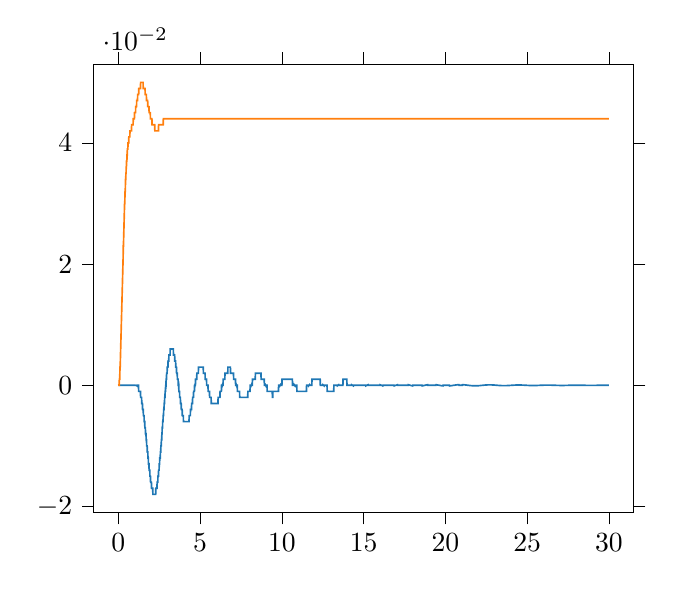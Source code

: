 % This file was created by tikzplotlib v0.9.1.
\begin{tikzpicture}

\definecolor{color0}{rgb}{0.122,0.467,0.706}
\definecolor{color1}{rgb}{1,0.498,0.055}

\begin{axis}[
tick align=outside,
tick pos=both,
x grid style={white!69.02!black},
xmin=-1.5, xmax=31.5,
xtick style={color=black},
y grid style={white!69.02!black},
ymin=-0.021, ymax=0.053,
ytick style={color=black}
]
\addplot [semithick, color0]
table {%
0 0
0.01 0
0.02 0
0.03 0
0.04 0
0.05 0
0.06 0
0.07 0
0.08 0
0.09 0
0.1 0
0.11 0
0.12 0
0.13 0
0.14 0
0.15 0
0.16 0
0.17 0
0.18 0
0.19 0
0.2 0
0.21 0
0.22 0
0.23 0
0.24 0
0.25 0
0.26 0
0.27 0
0.28 0
0.29 0
0.3 0
0.31 0
0.32 0
0.33 0
0.34 0
0.35 0
0.36 0
0.37 0
0.38 0
0.39 0
0.4 0
0.41 0
0.42 0
0.43 0
0.44 0
0.45 0
0.46 0
0.47 0
0.48 0
0.49 0
0.5 0
0.51 0
0.52 0
0.53 0
0.54 0
0.55 0
0.56 0
0.57 0
0.58 0
0.59 0
0.6 0
0.61 0
0.62 0
0.63 0
0.64 0
0.65 0
0.66 0
0.67 0
0.68 0
0.69 0
0.7 0
0.71 0
0.72 0
0.73 0
0.74 0
0.75 0
0.76 0
0.77 0
0.78 0
0.79 0
0.8 0
0.81 0
0.82 0
0.83 0
0.84 0
0.85 0
0.86 0
0.87 0
0.88 0
0.89 0
0.9 0
0.91 0
0.92 0
0.93 0
0.94 0
0.95 0
0.96 0
0.97 0
0.98 0
0.99 0
1 0
1.01 -4.567e-08
1.02 -3.144e-07
1.03 -1.032e-06
1.04 -2.427e-06
1.05 -4.722e-06
1.06 -8.141e-06
1.07 -1.291e-05
1.08 -1.924e-05
1.09 -2.735e-05
1.1 -3.746e-05
1.11 -4.978e-05
1.12 -6.453e-05
1.13 -8.19e-05
1.14 -0.0
1.15 -0.0
1.16 -0.0
1.17 -0.0
1.18 -0.0
1.19 -0.0
1.2 -0.0
1.21 -0.0
1.22 -0.0
1.23 -0.0
1.24 -0.001
1.25 -0.001
1.26 -0.001
1.27 -0.001
1.28 -0.001
1.29 -0.001
1.3 -0.001
1.31 -0.001
1.32 -0.001
1.33 -0.001
1.34 -0.001
1.35 -0.001
1.36 -0.002
1.37 -0.002
1.38 -0.002
1.39 -0.002
1.4 -0.002
1.41 -0.002
1.42 -0.002
1.43 -0.003
1.44 -0.003
1.45 -0.003
1.46 -0.003
1.47 -0.003
1.48 -0.004
1.49 -0.004
1.5 -0.004
1.51 -0.004
1.52 -0.004
1.53 -0.005
1.54 -0.005
1.55 -0.005
1.56 -0.005
1.57 -0.005
1.58 -0.006
1.59 -0.006
1.6 -0.006
1.61 -0.006
1.62 -0.007
1.63 -0.007
1.64 -0.007
1.65 -0.007
1.66 -0.008
1.67 -0.008
1.68 -0.008
1.69 -0.008
1.7 -0.009
1.71 -0.009
1.72 -0.009
1.73 -0.01
1.74 -0.01
1.75 -0.01
1.76 -0.01
1.77 -0.011
1.78 -0.011
1.79 -0.011
1.8 -0.011
1.81 -0.012
1.82 -0.012
1.83 -0.012
1.84 -0.013
1.85 -0.013
1.86 -0.013
1.87 -0.013
1.88 -0.014
1.89 -0.014
1.9 -0.014
1.91 -0.014
1.92 -0.014
1.93 -0.015
1.94 -0.015
1.95 -0.015
1.96 -0.015
1.97 -0.016
1.98 -0.016
1.99 -0.016
2 -0.016
2.01 -0.016
2.02 -0.016
2.03 -0.017
2.04 -0.017
2.05 -0.017
2.06 -0.017
2.07 -0.017
2.08 -0.017
2.09 -0.017
2.1 -0.017
2.11 -0.018
2.12 -0.018
2.13 -0.018
2.14 -0.018
2.15 -0.018
2.16 -0.018
2.17 -0.018
2.18 -0.018
2.19 -0.018
2.2 -0.018
2.21 -0.018
2.22 -0.018
2.23 -0.018
2.24 -0.018
2.25 -0.018
2.26 -0.018
2.27 -0.018
2.28 -0.018
2.29 -0.017
2.3 -0.017
2.31 -0.017
2.32 -0.017
2.33 -0.017
2.34 -0.017
2.35 -0.017
2.36 -0.017
2.37 -0.016
2.38 -0.016
2.39 -0.016
2.4 -0.016
2.41 -0.016
2.42 -0.015
2.43 -0.015
2.44 -0.015
2.45 -0.015
2.46 -0.014
2.47 -0.014
2.48 -0.014
2.49 -0.014
2.5 -0.013
2.51 -0.013
2.52 -0.013
2.53 -0.012
2.54 -0.012
2.55 -0.012
2.56 -0.012
2.57 -0.011
2.58 -0.011
2.59 -0.011
2.6 -0.01
2.61 -0.01
2.62 -0.01
2.63 -0.009
2.64 -0.009
2.65 -0.009
2.66 -0.008
2.67 -0.008
2.68 -0.007
2.69 -0.007
2.7 -0.007
2.71 -0.006
2.72 -0.006
2.73 -0.006
2.74 -0.005
2.75 -0.005
2.76 -0.005
2.77 -0.004
2.78 -0.004
2.79 -0.004
2.8 -0.003
2.81 -0.003
2.82 -0.003
2.83 -0.002
2.84 -0.002
2.85 -0.002
2.86 -0.001
2.87 -0.001
2.88 -0.001
2.89 -0.0
2.9 5.706e-05
2.91 0.0
2.92 0.001
2.93 0.001
2.94 0.001
2.95 0.002
2.96 0.002
2.97 0.002
2.98 0.002
2.99 0.003
3.0 0.003
3.01 0.003
3.02 0.003
3.03 0.003
3.04 0.004
3.05 0.004
3.06 0.004
3.07 0.004
3.08 0.004
3.09 0.005
3.1 0.005
3.11 0.005
3.12 0.005
3.13 0.005
3.14 0.005
3.15 0.005
3.16 0.005
3.17 0.006
3.18 0.006
3.19 0.006
3.2 0.006
3.21 0.006
3.22 0.006
3.23 0.006
3.24 0.006
3.25 0.006
3.26 0.006
3.27 0.006
3.28 0.006
3.29 0.006
3.3 0.006
3.31 0.006
3.32 0.006
3.33 0.006
3.34 0.006
3.35 0.006
3.36 0.006
3.37 0.005
3.38 0.005
3.39 0.005
3.4 0.005
3.41 0.005
3.42 0.005
3.43 0.005
3.44 0.005
3.45 0.004
3.46 0.004
3.47 0.004
3.48 0.004
3.49 0.004
3.5 0.004
3.51 0.003
3.52 0.003
3.53 0.003
3.54 0.003
3.55 0.003
3.56 0.002
3.57 0.002
3.58 0.002
3.59 0.002
3.6 0.002
3.61 0.001
3.62 0.001
3.63 0.001
3.64 0.001
3.65 0.001
3.66 0.0
3.67 0.0
3.68 -7.152e-05
3.69 -0.0
3.7 -0.001
3.71 -0.001
3.72 -0.001
3.73 -0.001
3.74 -0.001
3.75 -0.002
3.76 -0.002
3.77 -0.002
3.78 -0.002
3.79 -0.002
3.8 -0.003
3.81 -0.003
3.82 -0.003
3.83 -0.003
3.84 -0.003
3.85 -0.004
3.86 -0.004
3.87 -0.004
3.88 -0.004
3.89 -0.004
3.9 -0.004
3.91 -0.005
3.92 -0.005
3.93 -0.005
3.94 -0.005
3.95 -0.005
3.96 -0.005
3.97 -0.005
3.98 -0.006
3.99 -0.006
4.0 -0.006
4.01 -0.006
4.02 -0.006
4.03 -0.006
4.04 -0.006
4.05 -0.006
4.06 -0.006
4.07 -0.006
4.08 -0.006
4.09 -0.006
4.1 -0.006
4.11 -0.006
4.12 -0.006
4.13 -0.006
4.14 -0.006
4.15 -0.006
4.16 -0.006
4.17 -0.006
4.18 -0.006
4.19 -0.006
4.2 -0.006
4.21 -0.006
4.22 -0.006
4.23 -0.006
4.24 -0.006
4.25 -0.006
4.26 -0.006
4.27 -0.006
4.28 -0.006
4.29 -0.006
4.3 -0.006
4.31 -0.006
4.32 -0.006
4.33 -0.005
4.34 -0.005
4.35 -0.005
4.36 -0.005
4.37 -0.005
4.38 -0.005
4.39 -0.005
4.4 -0.005
4.41 -0.004
4.42 -0.004
4.43 -0.004
4.44 -0.004
4.45 -0.004
4.46 -0.004
4.47 -0.004
4.48 -0.003
4.49 -0.003
4.5 -0.003
4.51 -0.003
4.52 -0.003
4.53 -0.003
4.54 -0.002
4.55 -0.002
4.56 -0.002
4.57 -0.002
4.58 -0.002
4.59 -0.002
4.6 -0.001
4.61 -0.001
4.62 -0.001
4.63 -0.001
4.64 -0.001
4.65 -0.001
4.66 -0.0
4.67 -0.0
4.68 -9.864e-05
4.69 5.554e-05
4.7 0.0
4.71 0.0
4.72 0.001
4.73 0.001
4.74 0.001
4.75 0.001
4.76 0.001
4.77 0.001
4.78 0.001
4.79 0.001
4.8 0.002
4.81 0.002
4.82 0.002
4.83 0.002
4.84 0.002
4.85 0.002
4.86 0.002
4.87 0.002
4.88 0.002
4.89 0.002
4.9 0.003
4.91 0.003
4.92 0.003
4.93 0.003
4.94 0.003
4.95 0.003
4.96 0.003
4.97 0.003
4.98 0.003
4.99 0.003
5.0 0.003
5.01 0.003
5.02 0.003
5.03 0.003
5.04 0.003
5.05 0.003
5.06 0.003
5.07 0.003
5.08 0.003
5.09 0.003
5.1 0.003
5.11 0.003
5.12 0.003
5.13 0.003
5.14 0.003
5.15 0.003
5.16 0.003
5.17 0.003
5.18 0.003
5.19 0.003
5.2 0.002
5.21 0.002
5.22 0.002
5.23 0.002
5.24 0.002
5.25 0.002
5.26 0.002
5.27 0.002
5.28 0.002
5.29 0.002
5.3 0.002
5.31 0.001
5.32 0.001
5.33 0.001
5.34 0.001
5.35 0.001
5.36 0.001
5.37 0.001
5.38 0.001
5.39 0.001
5.4 0.0
5.41 0.0
5.42 0.0
5.43 0.0
5.44 8.984e-06
5.45 -0.0
5.46 -0.0
5.47 -0.0
5.48 -0.0
5.49 -0.001
5.5 -0.001
5.51 -0.001
5.52 -0.001
5.53 -0.001
5.54 -0.001
5.55 -0.001
5.56 -0.001
5.57 -0.001
5.58 -0.002
5.59 -0.002
5.6 -0.002
5.61 -0.002
5.62 -0.002
5.63 -0.002
5.64 -0.002
5.65 -0.002
5.66 -0.002
5.67 -0.002
5.68 -0.003
5.69 -0.003
5.7 -0.003
5.71 -0.003
5.72 -0.003
5.73 -0.003
5.74 -0.003
5.75 -0.003
5.76 -0.003
5.77 -0.003
5.78 -0.003
5.79 -0.003
5.8 -0.003
5.81 -0.003
5.82 -0.003
5.83 -0.003
5.84 -0.003
5.85 -0.003
5.86 -0.003
5.87 -0.003
5.88 -0.003
5.89 -0.003
5.9 -0.003
5.91 -0.003
5.92 -0.003
5.93 -0.003
5.94 -0.003
5.95 -0.003
5.96 -0.003
5.97 -0.003
5.98 -0.003
5.99 -0.003
6.0 -0.003
6.01 -0.003
6.02 -0.003
6.03 -0.003
6.04 -0.003
6.05 -0.003
6.06 -0.003
6.07 -0.003
6.08 -0.003
6.09 -0.003
6.1 -0.002
6.11 -0.002
6.12 -0.002
6.13 -0.002
6.14 -0.002
6.15 -0.002
6.16 -0.002
6.17 -0.002
6.18 -0.002
6.19 -0.002
6.2 -0.002
6.21 -0.002
6.22 -0.001
6.23 -0.001
6.24 -0.001
6.25 -0.001
6.26 -0.001
6.27 -0.001
6.28 -0.001
6.29 -0.001
6.3 -0.001
6.31 -0.0
6.32 -0.0
6.33 -0.0
6.34 -0.0
6.35 -5.385e-05
6.36 5.084e-05
6.37 0.0
6.38 0.0
6.39 0.0
6.4 0.0
6.41 0.001
6.42 0.001
6.43 0.001
6.44 0.001
6.45 0.001
6.46 0.001
6.47 0.001
6.48 0.001
6.49 0.001
6.5 0.001
6.51 0.001
6.52 0.002
6.53 0.002
6.54 0.002
6.55 0.002
6.56 0.002
6.57 0.002
6.58 0.002
6.59 0.002
6.6 0.002
6.61 0.002
6.62 0.002
6.63 0.002
6.64 0.002
6.65 0.002
6.66 0.002
6.67 0.002
6.68 0.002
6.69 0.002
6.7 0.003
6.71 0.003
6.72 0.003
6.73 0.003
6.74 0.003
6.75 0.003
6.76 0.003
6.77 0.003
6.78 0.003
6.79 0.003
6.8 0.003
6.81 0.003
6.82 0.003
6.83 0.003
6.84 0.003
6.85 0.003
6.86 0.002
6.87 0.002
6.88 0.002
6.89 0.002
6.9 0.002
6.91 0.002
6.92 0.002
6.93 0.002
6.94 0.002
6.95 0.002
6.96 0.002
6.97 0.002
6.98 0.002
6.99 0.002
7.0 0.002
7.01 0.002
7.02 0.002
7.03 0.002
7.04 0.002
7.05 0.001
7.06 0.001
7.07 0.001
7.08 0.001
7.09 0.001
7.1 0.001
7.11 0.001
7.12 0.001
7.13 0.001
7.14 0.001
7.15 0.001
7.16 0.001
7.17 0.0
7.18 0.0
7.19 0.0
7.2 0.0
7.21 9.467e-05
7.22 6.829e-06
7.23 -8.077e-05
7.24 -0.0
7.25 -0.0
7.26 -0.0
7.27 -0.0
7.28 -0.001
7.29 -0.001
7.3 -0.001
7.31 -0.001
7.32 -0.001
7.33 -0.001
7.34 -0.001
7.35 -0.001
7.36 -0.001
7.37 -0.001
7.38 -0.001
7.39 -0.001
7.4 -0.001
7.41 -0.001
7.42 -0.002
7.43 -0.002
7.44 -0.002
7.45 -0.002
7.46 -0.002
7.47 -0.002
7.48 -0.002
7.49 -0.002
7.5 -0.002
7.51 -0.002
7.52 -0.002
7.53 -0.002
7.54 -0.002
7.55 -0.002
7.56 -0.002
7.57 -0.002
7.58 -0.002
7.59 -0.002
7.6 -0.002
7.61 -0.002
7.62 -0.002
7.63 -0.002
7.64 -0.002
7.65 -0.002
7.66 -0.002
7.67 -0.002
7.68 -0.002
7.69 -0.002
7.7 -0.002
7.71 -0.002
7.72 -0.002
7.73 -0.002
7.74 -0.002
7.75 -0.002
7.76 -0.002
7.77 -0.002
7.78 -0.002
7.79 -0.002
7.8 -0.002
7.81 -0.002
7.82 -0.002
7.83 -0.002
7.84 -0.002
7.85 -0.002
7.86 -0.002
7.87 -0.002
7.88 -0.002
7.89 -0.002
7.9 -0.002
7.91 -0.002
7.92 -0.001
7.93 -0.001
7.94 -0.001
7.95 -0.001
7.96 -0.001
7.97 -0.001
7.98 -0.001
7.99 -0.001
8.0 -0.001
8.01 -0.001
8.02 -0.001
8.03 -0.001
8.04 -0.001
8.05 -0.001
8.06 -0.0
8.07 -0.0
8.08 -0.0
8.09 -0.0
8.1 -0.0
8.11 -0.0
8.12 -5.066e-05
8.13 2.213e-05
8.14 9.452e-05
8.15 0.0
8.16 0.0
8.17 0.0
8.18 0.0
8.19 0.0
8.2 0.001
8.21 0.001
8.22 0.001
8.23 0.001
8.24 0.001
8.25 0.001
8.26 0.001
8.27 0.001
8.28 0.001
8.29 0.001
8.3 0.001
8.31 0.001
8.32 0.001
8.33 0.001
8.34 0.001
8.35 0.001
8.36 0.001
8.37 0.001
8.38 0.002
8.39 0.002
8.4 0.002
8.41 0.002
8.42 0.002
8.43 0.002
8.44 0.002
8.45 0.002
8.46 0.002
8.47 0.002
8.48 0.002
8.49 0.002
8.5 0.002
8.51 0.002
8.52 0.002
8.53 0.002
8.54 0.002
8.55 0.002
8.56 0.002
8.57 0.002
8.58 0.002
8.59 0.002
8.6 0.002
8.61 0.002
8.62 0.002
8.63 0.002
8.64 0.002
8.65 0.002
8.66 0.002
8.67 0.002
8.68 0.002
8.69 0.002
8.7 0.002
8.71 0.002
8.72 0.002
8.73 0.001
8.74 0.001
8.75 0.001
8.76 0.001
8.77 0.001
8.78 0.001
8.79 0.001
8.8 0.001
8.81 0.001
8.82 0.001
8.83 0.001
8.84 0.001
8.85 0.001
8.86 0.001
8.87 0.001
8.88 0.001
8.89 0.001
8.9 0.001
8.91 0.001
8.92 0.001
8.93 0.0
8.94 0.0
8.95 0.0
8.96 0.0
8.97 0.0
8.98 0.0
8.99 0.0
9.0 4.595e-05
9.01 -1.291e-05
9.02 -7.149e-05
9.03 -0.0
9.04 -0.0
9.05 -0.0
9.06 -0.0
9.07 -0.0
9.08 -0.0
9.09 -0.0
9.1 -0.001
9.11 -0.001
9.12 -0.001
9.13 -0.001
9.14 -0.001
9.15 -0.001
9.16 -0.001
9.17 -0.001
9.18 -0.001
9.19 -0.001
9.2 -0.001
9.21 -0.001
9.22 -0.001
9.23 -0.001
9.24 -0.001
9.25 -0.001
9.26 -0.001
9.27 -0.001
9.28 -0.001
9.29 -0.001
9.3 -0.001
9.31 -0.001
9.32 -0.001
9.33 -0.001
9.34 -0.001
9.35 -0.001
9.36 -0.001
9.37 -0.001
9.38 -0.001
9.39 -0.001
9.4 -0.001
9.41 -0.001
9.42 -0.002
9.43 -0.002
9.44 -0.002
9.45 -0.001
9.46 -0.001
9.47 -0.001
9.48 -0.001
9.49 -0.001
9.5 -0.001
9.51 -0.001
9.52 -0.001
9.53 -0.001
9.54 -0.001
9.55 -0.001
9.56 -0.001
9.57 -0.001
9.58 -0.001
9.59 -0.001
9.6 -0.001
9.61 -0.001
9.62 -0.001
9.63 -0.001
9.64 -0.001
9.65 -0.001
9.66 -0.001
9.67 -0.001
9.68 -0.001
9.69 -0.001
9.7 -0.001
9.71 -0.001
9.72 -0.001
9.73 -0.001
9.74 -0.001
9.75 -0.001
9.76 -0.001
9.77 -0.001
9.78 -0.001
9.79 -0.001
9.8 -0.0
9.81 -0.0
9.82 -0.0
9.83 -0.0
9.84 -0.0
9.85 -0.0
9.86 -0.0
9.87 -0.0
9.88 -6.893e-05
9.89 -2.09e-05
9.9 2.693e-05
9.91 7.45e-05
9.92 0.0
9.93 0.0
9.94 0.0
9.95 0.0
9.96 0.0
9.97 0.0
9.98 0.0
9.99 0.0
10.0 0.0
10.01 0.001
10.02 0.001
10.03 0.001
10.04 0.001
10.05 0.001
10.06 0.001
10.07 0.001
10.08 0.001
10.09 0.001
10.1 0.001
10.11 0.001
10.12 0.001
10.13 0.001
10.14 0.001
10.15 0.001
10.16 0.001
10.17 0.001
10.18 0.001
10.19 0.001
10.2 0.001
10.21 0.001
10.22 0.001
10.23 0.001
10.24 0.001
10.25 0.001
10.26 0.001
10.27 0.001
10.28 0.001
10.29 0.001
10.3 0.001
10.31 0.001
10.32 0.001
10.33 0.001
10.34 0.001
10.35 0.001
10.36 0.001
10.37 0.001
10.38 0.001
10.39 0.001
10.4 0.001
10.41 0.001
10.42 0.001
10.43 0.001
10.44 0.001
10.45 0.001
10.46 0.001
10.47 0.001
10.48 0.001
10.49 0.001
10.5 0.001
10.51 0.001
10.52 0.001
10.53 0.001
10.54 0.001
10.55 0.001
10.56 0.001
10.57 0.001
10.58 0.001
10.59 0.001
10.6 0.001
10.61 0.001
10.62 0.001
10.63 0.001
10.64 0.001
10.65 0.0
10.66 0.0
10.67 0.0
10.68 0.0
10.69 0.0
10.7 0.0
10.71 0.0
10.72 0.0
10.73 0.0
10.74 0.0
10.75 9.95e-05
10.76 6.019e-05
10.77 2.096e-05
10.78 -1.811e-05
10.79 -5.699e-05
10.8 -9.562e-05
10.81 -0.0
10.82 -0.0
10.83 -0.0
10.84 -0.0
10.85 -0.0
10.86 -0.0
10.87 -0.0
10.88 -0.0
10.89 -0.0
10.9 -0.0
10.91 -0.0
10.92 -0.001
10.93 -0.001
10.94 -0.001
10.95 -0.001
10.96 -0.001
10.97 -0.001
10.98 -0.001
10.99 -0.001
11.0 -0.001
11.01 -0.001
11.02 -0.001
11.03 -0.001
11.04 -0.001
11.05 -0.001
11.06 -0.001
11.07 -0.001
11.08 -0.001
11.09 -0.001
11.1 -0.001
11.11 -0.001
11.12 -0.001
11.13 -0.001
11.14 -0.001
11.15 -0.001
11.16 -0.001
11.17 -0.001
11.18 -0.001
11.19 -0.001
11.2 -0.001
11.21 -0.001
11.22 -0.001
11.23 -0.001
11.24 -0.001
11.25 -0.001
11.26 -0.001
11.27 -0.001
11.28 -0.001
11.29 -0.001
11.3 -0.001
11.31 -0.001
11.32 -0.001
11.33 -0.001
11.34 -0.001
11.35 -0.001
11.36 -0.001
11.37 -0.001
11.38 -0.001
11.39 -0.001
11.4 -0.001
11.41 -0.001
11.42 -0.001
11.43 -0.001
11.44 -0.001
11.45 -0.001
11.46 -0.001
11.47 -0.001
11.48 -0.001
11.49 -0.001
11.5 -0.001
11.51 -0.0
11.52 -0.0
11.53 -0.0
11.54 -0.0
11.55 -0.0
11.56 -0.0
11.57 -0.0
11.58 -0.0
11.59 -0.0
11.6 -0.0
11.61 -0.0
11.62 -0.0
11.63 -9.793e-05
11.64 -6.568e-05
11.65 -3.349e-05
11.66 -1.401e-06
11.67 3.054e-05
11.68 6.23e-05
11.69 9.384e-05
11.7 0.0
11.71 0.0
11.72 0.0
11.73 0.0
11.74 0.0
11.75 0.0
11.76 0.0
11.77 0.0
11.78 0.0
11.79 0.0
11.8 0.0
11.81 0.0
11.82 0.0
11.83 0.0
11.84 0.001
11.85 0.001
11.86 0.001
11.87 0.001
11.88 0.001
11.89 0.001
11.9 0.001
11.91 0.001
11.92 0.001
11.93 0.001
11.94 0.001
11.95 0.001
11.96 0.001
11.97 0.001
11.98 0.001
11.99 0.001
12.0 0.001
12.01 0.001
12.02 0.001
12.03 0.001
12.04 0.001
12.05 0.001
12.06 0.001
12.07 0.001
12.08 0.001
12.09 0.001
12.1 0.001
12.11 0.001
12.12 0.001
12.13 0.001
12.14 0.001
12.15 0.001
12.16 0.001
12.17 0.001
12.18 0.001
12.19 0.001
12.2 0.001
12.21 0.001
12.22 0.001
12.23 0.001
12.24 0.001
12.25 0.001
12.26 0.001
12.27 0.001
12.28 0.001
12.29 0.001
12.3 0.001
12.31 0.001
12.32 0.001
12.33 0.001
12.34 0.001
12.35 0.0
12.36 0.0
12.37 0.0
12.38 0.0
12.39 0.0
12.4 0.0
12.41 0.0
12.42 0.0
12.43 0.0
12.44 0.0
12.45 0.0
12.46 0.0
12.47 0.0
12.48 0.0
12.49 0.0
12.5 0.0
12.51 9.176e-05
12.52 6.536e-05
12.53 3.9e-05
12.54 1.271e-05
12.55 -1.347e-05
12.56 -3.952e-05
12.57 -6.541e-05
12.58 -9.109e-05
12.59 -0.0
12.6 -0.0
12.61 -0.0
12.62 -0.0
12.63 -0.0
12.64 -0.0
12.65 -0.0
12.66 -0.0
12.67 -0.0
12.68 -0.0
12.69 -0.0
12.7 -0.0
12.71 -0.0
12.72 -0.0
12.73 -0.0
12.74 -0.0
12.75 -0.0
12.76 -0.0
12.77 -0.001
12.78 -0.001
12.79 -0.001
12.8 -0.001
12.81 -0.001
12.82 -0.001
12.83 -0.001
12.84 -0.001
12.85 -0.001
12.86 -0.001
12.87 -0.001
12.88 -0.001
12.89 -0.001
12.9 -0.001
12.91 -0.001
12.92 -0.001
12.93 -0.001
12.94 -0.001
12.95 -0.001
12.96 -0.001
12.97 -0.001
12.98 -0.001
12.99 -0.001
13.0 -0.001
13.01 -0.001
13.02 -0.001
13.03 -0.001
13.04 -0.001
13.05 -0.001
13.06 -0.001
13.07 -0.001
13.08 -0.001
13.09 -0.001
13.1 -0.001
13.11 -0.001
13.12 -0.001
13.13 -0.001
13.14 -0.001
13.15 -0.001
13.16 -0.001
13.17 -0.001
13.18 -0.0
13.19 -0.0
13.2 -0.0
13.21 -0.0
13.22 -0.0
13.23 -0.0
13.24 -0.0
13.25 -0.0
13.26 -0.0
13.27 -0.0
13.28 -0.0
13.29 -0.0
13.3 -0.0
13.31 -0.0
13.32 -0.0
13.33 -0.0
13.34 -0.0
13.35 -0.0
13.36 -0.0
13.37 -0.0
13.38 -0.0
13.39 -8.623e-05
13.4 -6.465e-05
13.41 -4.309e-05
13.42 -2.157e-05
13.43 -1.239e-07
13.44 2.122e-05
13.45 4.245e-05
13.46 6.352e-05
13.47 8.441e-05
13.48 0.0
13.49 0.0
13.5 0.0
13.51 0.0
13.52 0.0
13.53 0.0
13.54 0.0
13.55 0.0
13.56 0.0
13.57 0.0
13.58 0.0
13.59 0.0
13.6 0.0
13.61 0.0
13.62 0.0
13.63 0.0
13.64 0.0
13.65 0.0
13.66 0.0
13.67 0.0
13.68 0.0
13.69 0.0
13.7 0.0
13.71 0.0
13.72 0.0
13.73 0.0
13.74 0.001
13.75 0.001
13.76 0.001
13.77 0.001
13.78 0.001
13.79 0.001
13.8 0.001
13.81 0.001
13.82 0.001
13.83 0.001
13.84 0.001
13.85 0.001
13.86 0.001
13.87 0.001
13.88 0.001
13.89 0.001
13.9 0.001
13.91 0.001
13.92 0.001
13.93 0.001
13.94 0.001
13.95 0.001
13.96 0.001
13.97 0.001
13.98 0.0
13.99 0.0
14.0 0.0
14.01 0.0
14.02 0.0
14.03 0.0
14.04 0.0
14.05 0.0
14.06 0.0
14.07 0.0
14.08 0.0
14.09 0.0
14.1 0.0
14.11 0.0
14.12 0.0
14.13 0.0
14.14 0.0
14.15 0.0
14.16 0.0
14.17 0.0
14.18 0.0
14.19 0.0
14.2 0.0
14.21 0.0
14.22 0.0
14.23 0.0
14.24 0.0
14.25 0.0
14.26 9.596e-05
14.27 7.837e-05
14.28 6.075e-05
14.29 4.314e-05
14.3 2.556e-05
14.31 8.021e-06
14.32 -9.446e-06
14.33 -2.682e-05
14.34 -4.408e-05
14.35 -6.121e-05
14.36 -7.818e-05
14.37 -9.498e-05
14.38 -0.0
14.39 -0.0
14.4 -0.0
14.41 -0.0
14.42 -0.0
14.43 -0.0
14.44 -0.0
14.45 -0.0
14.46 -0.0
14.47 -0.0
14.48 -0.0
14.49 -0.0
14.5 -0.0
14.51 -0.0
14.52 -0.0
14.53 -0.0
14.54 -0.0
14.55 -0.0
14.56 -0.0
14.57 -0.0
14.58 -0.0
14.59 -0.0
14.6 -0.0
14.61 -0.0
14.62 -0.0
14.63 -0.0
14.64 -0.0
14.65 -0.0
14.66 -0.0
14.67 -0.0
14.68 -0.0
14.69 -0.0
14.7 -0.0
14.71 -0.0
14.72 -0.0
14.73 -0.0
14.74 -0.0
14.75 -0.0
14.76 -0.0
14.77 -0.0
14.78 -0.0
14.79 -0.0
14.8 -0.0
14.81 -0.0
14.82 -0.0
14.83 -0.0
14.84 -0.0
14.85 -0.0
14.86 -0.0
14.87 -0.0
14.88 -0.0
14.89 -0.0
14.9 -0.0
14.91 -0.0
14.92 -0.0
14.93 -0.0
14.94 -0.0
14.95 -0.0
14.96 -0.0
14.97 -0.0
14.98 -0.0
14.99 -0.0
15.0 -0.0
15.01 -0.0
15.02 -0.0
15.03 -0.0
15.04 -0.0
15.05 -0.0
15.06 -0.0
15.07 -0.0
15.08 -0.0
15.09 -0.0
15.1 -0.0
15.11 -0.0
15.12 -0.0
15.13 -9.932e-05
15.14 -8.501e-05
15.15 -7.066e-05
15.16 -5.629e-05
15.17 -4.191e-05
15.18 -2.754e-05
15.19 -1.32e-05
15.2 1.086e-06
15.21 1.531e-05
15.22 2.944e-05
15.23 4.348e-05
15.24 5.739e-05
15.25 7.117e-05
15.26 8.48e-05
15.27 9.825e-05
15.28 0.0
15.29 0.0
15.3 0.0
15.31 0.0
15.32 0.0
15.33 0.0
15.34 0.0
15.35 0.0
15.36 0.0
15.37 0.0
15.38 0.0
15.39 0.0
15.4 0.0
15.41 0.0
15.42 0.0
15.43 0.0
15.44 0.0
15.45 0.0
15.46 0.0
15.47 0.0
15.48 0.0
15.49 0.0
15.5 0.0
15.51 0.0
15.52 0.0
15.53 0.0
15.54 0.0
15.55 0.0
15.56 0.0
15.57 0.0
15.58 0.0
15.59 0.0
15.6 0.0
15.61 0.0
15.62 0.0
15.63 0.0
15.64 0.0
15.65 0.0
15.66 0.0
15.67 0.0
15.68 0.0
15.69 0.0
15.7 0.0
15.71 0.0
15.72 0.0
15.73 0.0
15.74 0.0
15.75 0.0
15.76 0.0
15.77 0.0
15.78 0.0
15.79 0.0
15.8 0.0
15.81 0.0
15.82 0.0
15.83 0.0
15.84 0.0
15.85 0.0
15.86 0.0
15.87 0.0
15.88 0.0
15.89 0.0
15.9 0.0
15.91 0.0
15.92 0.0
15.93 0.0
15.94 0.0
15.95 0.0
15.96 0.0
15.97 0.0
15.98 0.0
15.99 0.0
16.0 9.798e-05
16.01 8.637e-05
16.02 7.471e-05
16.03 6.301e-05
16.04 5.129e-05
16.05 3.955e-05
16.06 2.782e-05
16.07 1.61e-05
16.08 4.42e-06
16.09 -7.214e-06
16.1 -1.879e-05
16.11 -3.028e-05
16.12 -4.168e-05
16.13 -5.298e-05
16.14 -6.416e-05
16.15 -7.521e-05
16.16 -8.611e-05
16.17 -9.686e-05
16.18 -0.0
16.19 -0.0
16.2 -0.0
16.21 -0.0
16.22 -0.0
16.23 -0.0
16.24 -0.0
16.25 -0.0
16.26 -0.0
16.27 -0.0
16.28 -0.0
16.29 -0.0
16.3 -0.0
16.31 -0.0
16.32 -0.0
16.33 -0.0
16.34 -0.0
16.35 -0.0
16.36 -0.0
16.37 -0.0
16.38 -0.0
16.39 -0.0
16.4 -0.0
16.41 -0.0
16.42 -0.0
16.43 -0.0
16.44 -0.0
16.45 -0.0
16.46 -0.0
16.47 -0.0
16.48 -0.0
16.49 -0.0
16.5 -0.0
16.51 -0.0
16.52 -0.0
16.53 -0.0
16.54 -0.0
16.55 -0.0
16.56 -0.0
16.57 -0.0
16.58 -0.0
16.59 -0.0
16.6 -0.0
16.61 -0.0
16.62 -0.0
16.63 -0.0
16.64 -0.0
16.65 -0.0
16.66 -0.0
16.67 -0.0
16.68 -0.0
16.69 -0.0
16.7 -0.0
16.71 -0.0
16.72 -0.0
16.73 -0.0
16.74 -0.0
16.75 -0.0
16.76 -0.0
16.77 -0.0
16.78 -0.0
16.79 -0.0
16.8 -0.0
16.81 -0.0
16.82 -0.0
16.83 -0.0
16.84 -0.0
16.85 -0.0
16.86 -0.0
16.87 -9.377e-05
16.88 -8.439e-05
16.89 -7.494e-05
16.9 -6.545e-05
16.91 -5.592e-05
16.92 -4.636e-05
16.93 -3.678e-05
16.94 -2.72e-05
16.95 -1.764e-05
16.96 -8.089e-06
16.97 1.424e-06
16.98 1.089e-05
16.99 2.03e-05
17.0 2.964e-05
17.01 3.89e-05
17.02 4.807e-05
17.03 5.714e-05
17.04 6.609e-05
17.05 7.492e-05
17.06 8.361e-05
17.07 9.216e-05
17.08 0.0
17.09 0.0
17.1 0.0
17.11 0.0
17.12 0.0
17.13 0.0
17.14 0.0
17.15 0.0
17.16 0.0
17.17 0.0
17.18 0.0
17.19 0.0
17.2 0.0
17.21 0.0
17.22 0.0
17.23 0.0
17.24 0.0
17.25 0.0
17.26 0.0
17.27 0.0
17.28 0.0
17.29 0.0
17.3 0.0
17.31 0.0
17.32 0.0
17.33 0.0
17.34 0.0
17.35 0.0
17.36 0.0
17.37 0.0
17.38 0.0
17.39 0.0
17.4 0.0
17.41 0.0
17.42 0.0
17.43 0.0
17.44 0.0
17.45 0.0
17.46 0.0
17.47 0.0
17.48 0.0
17.49 0.0
17.5 0.0
17.51 0.0
17.52 0.0
17.53 0.0
17.54 0.0
17.55 0.0
17.56 0.0
17.57 0.0
17.58 0.0
17.59 0.0
17.6 0.0
17.61 0.0
17.62 0.0
17.63 0.0
17.64 0.0
17.65 0.0
17.66 0.0
17.67 0.0
17.68 0.0
17.69 0.0
17.7 0.0
17.71 0.0
17.72 0.0
17.73 9.51e-05
17.74 8.762e-05
17.75 8.006e-05
17.76 7.244e-05
17.77 6.476e-05
17.78 5.703e-05
17.79 4.927e-05
17.8 4.148e-05
17.81 3.368e-05
17.82 2.587e-05
17.83 1.806e-05
17.84 1.026e-05
17.85 2.489e-06
17.86 -5.251e-06
17.87 -1.295e-05
17.88 -2.06e-05
17.89 -2.818e-05
17.9 -3.569e-05
17.91 -4.313e-05
17.92 -5.048e-05
17.93 -5.772e-05
17.94 -6.487e-05
17.95 -7.189e-05
17.96 -7.88e-05
17.97 -8.557e-05
17.98 -9.22e-05
17.99 -9.869e-05
18 -0.0
18.01 -0.0
18.02 -0.0
18.03 -0.0
18.04 -0.0
18.05 -0.0
18.06 -0.0
18.07 -0.0
18.08 -0.0
18.09 -0.0
18.1 -0.0
18.11 -0.0
18.12 -0.0
18.13 -0.0
18.14 -0.0
18.15 -0.0
18.16 -0.0
18.17 -0.0
18.18 -0.0
18.19 -0.0
18.2 -0.0
18.21 -0.0
18.22 -0.0
18.23 -0.0
18.24 -0.0
18.25 -0.0
18.26 -0.0
18.27 -0.0
18.28 -0.0
18.29 -0.0
18.3 -0.0
18.31 -0.0
18.32 -0.0
18.33 -0.0
18.34 -0.0
18.35 -0.0
18.36 -0.0
18.37 -0.0
18.38 -0.0
18.39 -0.0
18.4 -0.0
18.41 -0.0
18.42 -0.0
18.43 -0.0
18.44 -0.0
18.45 -0.0
18.46 -0.0
18.47 -0.0
18.48 -0.0
18.49 -0.0
18.5 -0.0
18.51 -0.0
18.52 -0.0
18.53 -0.0
18.54 -0.0
18.55 -0.0
18.56 -0.0
18.57 -0.0
18.58 -9.813e-05
18.59 -9.231e-05
18.6 -8.64e-05
18.61 -8.041e-05
18.62 -7.434e-05
18.63 -6.821e-05
18.64 -6.202e-05
18.65 -5.578e-05
18.66 -4.95e-05
18.67 -4.318e-05
18.68 -3.684e-05
18.69 -3.048e-05
18.7 -2.411e-05
18.71 -1.774e-05
18.72 -1.138e-05
18.73 -5.037e-06
18.74 1.287e-06
18.75 7.58e-06
18.76 1.383e-05
18.77 2.004e-05
18.78 2.62e-05
18.79 3.229e-05
18.8 3.831e-05
18.81 4.426e-05
18.82 5.012e-05
18.83 5.59e-05
18.84 6.157e-05
18.85 6.715e-05
18.86 7.261e-05
18.87 7.795e-05
18.88 8.317e-05
18.89 8.827e-05
18.9 9.322e-05
18.91 9.804e-05
18.92 0.0
18.93 0.0
18.94 0.0
18.95 0.0
18.96 0.0
18.97 0.0
18.98 0.0
18.99 0.0
19.0 0.0
19.01 0.0
19.02 0.0
19.03 0.0
19.04 0.0
19.05 0.0
19.06 0.0
19.07 0.0
19.08 0.0
19.09 0.0
19.1 0.0
19.11 0.0
19.12 0.0
19.13 0.0
19.14 0.0
19.15 0.0
19.16 0.0
19.17 0.0
19.18 0.0
19.19 0.0
19.2 0.0
19.21 0.0
19.22 0.0
19.23 0.0
19.24 0.0
19.25 0.0
19.26 0.0
19.27 0.0
19.28 0.0
19.29 0.0
19.3 0.0
19.31 0.0
19.32 0.0
19.33 0.0
19.34 0.0
19.35 0.0
19.36 0.0
19.37 0.0
19.38 0.0
19.39 0.0
19.4 0.0
19.41 0.0
19.42 0.0
19.43 9.58e-05
19.44 9.136e-05
19.45 8.682e-05
19.46 8.22e-05
19.47 7.749e-05
19.48 7.271e-05
19.49 6.785e-05
19.5 6.294e-05
19.51 5.796e-05
19.52 5.294e-05
19.53 4.787e-05
19.54 4.277e-05
19.55 3.764e-05
19.56 3.248e-05
19.57 2.73e-05
19.58 2.212e-05
19.59 1.693e-05
19.6 1.174e-05
19.61 6.56e-06
19.62 1.397e-06
19.63 -3.744e-06
19.64 -8.856e-06
19.65 -1.393e-05
19.66 -1.897e-05
19.67 -2.396e-05
19.68 -2.889e-05
19.69 -3.377e-05
19.7 -3.858e-05
19.71 -4.332e-05
19.72 -4.798e-05
19.73 -5.257e-05
19.74 -5.706e-05
19.75 -6.146e-05
19.76 -6.576e-05
19.77 -6.996e-05
19.78 -7.405e-05
19.79 -7.803e-05
19.8 -8.19e-05
19.81 -8.564e-05
19.82 -8.925e-05
19.83 -9.274e-05
19.84 -9.609e-05
19.85 -9.931e-05
19.86 -0.0
19.87 -0.0
19.88 -0.0
19.89 -0.0
19.9 -0.0
19.91 -0.0
19.92 -0.0
19.93 -0.0
19.94 -0.0
19.95 -0.0
19.96 -0.0
19.97 -0.0
19.98 -0.0
19.99 -0.0
20.0 -0.0
20.01 -0.0
20.02 -0.0
20.03 -0.0
20.04 -0.0
20.05 -0.0
20.06 -0.0
20.07 -0.0
20.08 -0.0
20.09 -0.0
20.1 -0.0
20.11 -0.0
20.12 -0.0
20.13 -0.0
20.14 -0.0
20.15 -0.0
20.16 -0.0
20.17 -0.0
20.18 -0.0
20.19 -0.0
20.2 -0.0
20.21 -0.0
20.22 -0.0
20.23 -0.0
20.24 -0.0
20.25 -9.927e-05
20.26 -9.627e-05
20.27 -9.316e-05
20.28 -8.995e-05
20.29 -8.664e-05
20.3 -8.323e-05
20.31 -7.974e-05
20.32 -7.616e-05
20.33 -7.25e-05
20.34 -6.876e-05
20.35 -6.496e-05
20.36 -6.109e-05
20.37 -5.717e-05
20.38 -5.319e-05
20.39 -4.916e-05
20.4 -4.508e-05
20.41 -4.097e-05
20.42 -3.683e-05
20.43 -3.266e-05
20.44 -2.846e-05
20.45 -2.425e-05
20.46 -2.003e-05
20.47 -1.581e-05
20.48 -1.158e-05
20.49 -7.358e-06
20.5 -3.146e-06
20.51 1.05e-06
20.52 5.226e-06
20.53 9.375e-06
20.54 1.349e-05
20.55 1.758e-05
20.56 2.162e-05
20.57 2.561e-05
20.58 2.956e-05
20.59 3.345e-05
20.6 3.727e-05
20.61 4.104e-05
20.62 4.473e-05
20.63 4.835e-05
20.64 5.19e-05
20.65 5.536e-05
20.66 5.873e-05
20.67 6.202e-05
20.68 6.521e-05
20.69 6.83e-05
20.7 7.13e-05
20.71 7.419e-05
20.72 7.697e-05
20.73 7.964e-05
20.74 8.22e-05
20.75 8.464e-05
20.76 8.697e-05
20.77 8.918e-05
20.78 9.126e-05
20.79 9.322e-05
20.8 9.505e-05
20.81 9.675e-05
20.82 9.832e-05
20.83 9.976e-05
20.84 0.0
20.85 0.0
20.86 0.0
20.87 0.0
20.88 0.0
20.89 0.0
20.9 0.0
20.91 0.0
20.92 0.0
20.93 0.0
20.94 0.0
20.95 0.0
20.96 0.0
20.97 0.0
20.98 0.0
20.99 0.0
21.0 0.0
21.01 0.0
21.02 0.0
21.03 0.0
21.04 9.902e-05
21.05 9.757e-05
21.06 9.6e-05
21.07 9.431e-05
21.08 9.252e-05
21.09 9.061e-05
21.1 8.86e-05
21.11 8.649e-05
21.12 8.428e-05
21.13 8.197e-05
21.14 7.957e-05
21.15 7.708e-05
21.16 7.45e-05
21.17 7.185e-05
21.18 6.911e-05
21.19 6.63e-05
21.2 6.342e-05
21.21 6.047e-05
21.22 5.746e-05
21.23 5.439e-05
21.24 5.126e-05
21.25 4.809e-05
21.26 4.486e-05
21.27 4.16e-05
21.28 3.83e-05
21.29 3.497e-05
21.3 3.161e-05
21.31 2.822e-05
21.32 2.482e-05
21.33 2.139e-05
21.34 1.796e-05
21.35 1.452e-05
21.36 1.108e-05
21.37 7.64e-06
21.38 4.207e-06
21.39 7.839e-07
21.4 -2.624e-06
21.41 -6.013e-06
21.42 -9.378e-06
21.43 -1.272e-05
21.44 -1.602e-05
21.45 -1.929e-05
21.46 -2.253e-05
21.47 -2.571e-05
21.48 -2.885e-05
21.49 -3.194e-05
21.5 -3.498e-05
21.51 -3.795e-05
21.52 -4.087e-05
21.53 -4.372e-05
21.54 -4.65e-05
21.55 -4.921e-05
21.56 -5.184e-05
21.57 -5.44e-05
21.58 -5.688e-05
21.59 -5.927e-05
21.6 -6.158e-05
21.61 -6.38e-05
21.62 -6.592e-05
21.63 -6.796e-05
21.64 -6.99e-05
21.65 -7.174e-05
21.66 -7.348e-05
21.67 -7.513e-05
21.68 -7.667e-05
21.69 -7.81e-05
21.7 -7.943e-05
21.71 -8.065e-05
21.72 -8.177e-05
21.73 -8.278e-05
21.74 -8.368e-05
21.75 -8.446e-05
21.76 -8.514e-05
21.77 -8.571e-05
21.78 -8.617e-05
21.79 -8.651e-05
21.8 -8.675e-05
21.81 -8.687e-05
21.82 -8.689e-05
21.83 -8.679e-05
21.84 -8.658e-05
21.85 -8.627e-05
21.86 -8.585e-05
21.87 -8.532e-05
21.88 -8.469e-05
21.89 -8.395e-05
21.9 -8.311e-05
21.91 -8.217e-05
21.92 -8.113e-05
21.93 -8.0e-05
21.94 -7.876e-05
21.95 -7.744e-05
21.96 -7.602e-05
21.97 -7.451e-05
21.98 -7.291e-05
21.99 -7.123e-05
22.0 -6.947e-05
22.01 -6.763e-05
22.02 -6.571e-05
22.03 -6.372e-05
22.04 -6.166e-05
22.05 -5.952e-05
22.06 -5.733e-05
22.07 -5.507e-05
22.08 -5.275e-05
22.09 -5.038e-05
22.1 -4.795e-05
22.11 -4.547e-05
22.12 -4.295e-05
22.13 -4.039e-05
22.14 -3.778e-05
22.15 -3.514e-05
22.16 -3.247e-05
22.17 -2.977e-05
22.18 -2.705e-05
22.19 -2.43e-05
22.2 -2.154e-05
22.21 -1.876e-05
22.22 -1.597e-05
22.23 -1.317e-05
22.24 -1.037e-05
22.25 -7.57e-06
22.26 -4.773e-06
22.27 -1.983e-06
22.28 7.964e-07
22.29 3.562e-06
22.3 6.31e-06
22.31 9.037e-06
22.32 1.174e-05
22.33 1.442e-05
22.34 1.706e-05
22.35 1.967e-05
22.36 2.225e-05
22.37 2.478e-05
22.38 2.727e-05
22.39 2.972e-05
22.4 3.211e-05
22.41 3.446e-05
22.42 3.675e-05
22.43 3.898e-05
22.44 4.115e-05
22.45 4.327e-05
22.46 4.531e-05
22.47 4.729e-05
22.48 4.92e-05
22.49 5.104e-05
22.5 5.281e-05
22.51 5.45e-05
22.52 5.612e-05
22.53 5.765e-05
22.54 5.911e-05
22.55 6.049e-05
22.56 6.178e-05
22.57 6.299e-05
22.58 6.411e-05
22.59 6.515e-05
22.6 6.61e-05
22.61 6.696e-05
22.62 6.773e-05
22.63 6.842e-05
22.64 6.901e-05
22.65 6.952e-05
22.66 6.993e-05
22.67 7.026e-05
22.68 7.049e-05
22.69 7.064e-05
22.7 7.069e-05
22.71 7.066e-05
22.72 7.053e-05
22.73 7.032e-05
22.74 7.002e-05
22.75 6.963e-05
22.76 6.916e-05
22.77 6.86e-05
22.78 6.795e-05
22.79 6.723e-05
22.8 6.642e-05
22.81 6.553e-05
22.82 6.457e-05
22.83 6.352e-05
22.84 6.241e-05
22.85 6.121e-05
22.86 5.995e-05
22.87 5.862e-05
22.88 5.722e-05
22.89 5.575e-05
22.9 5.422e-05
22.91 5.263e-05
22.92 5.098e-05
22.93 4.927e-05
22.94 4.751e-05
22.95 4.569e-05
22.96 4.383e-05
22.97 4.192e-05
22.98 3.996e-05
22.99 3.797e-05
23.0 3.594e-05
23.01 3.387e-05
23.02 3.176e-05
23.03 2.963e-05
23.04 2.747e-05
23.05 2.528e-05
23.06 2.308e-05
23.07 2.085e-05
23.08 1.861e-05
23.09 1.636e-05
23.1 1.409e-05
23.11 1.182e-05
23.12 9.541e-06
23.13 7.263e-06
23.14 4.987e-06
23.15 2.715e-06
23.16 4.497e-07
23.17 -1.805e-06
23.18 -4.047e-06
23.19 -6.274e-06
23.2 -8.482e-06
23.21 -1.067e-05
23.22 -1.283e-05
23.23 -1.497e-05
23.24 -1.708e-05
23.25 -1.916e-05
23.26 -2.12e-05
23.27 -2.321e-05
23.28 -2.517e-05
23.29 -2.71e-05
23.3 -2.899e-05
23.31 -3.082e-05
23.32 -3.261e-05
23.33 -3.436e-05
23.34 -3.605e-05
23.35 -3.768e-05
23.36 -3.926e-05
23.37 -4.079e-05
23.38 -4.225e-05
23.39 -4.366e-05
23.4 -4.5e-05
23.41 -4.628e-05
23.42 -4.75e-05
23.43 -4.865e-05
23.44 -4.973e-05
23.45 -5.075e-05
23.46 -5.17e-05
23.47 -5.257e-05
23.48 -5.338e-05
23.49 -5.412e-05
23.5 -5.478e-05
23.51 -5.537e-05
23.52 -5.589e-05
23.53 -5.634e-05
23.54 -5.671e-05
23.55 -5.701e-05
23.56 -5.724e-05
23.57 -5.739e-05
23.58 -5.747e-05
23.59 -5.747e-05
23.6 -5.741e-05
23.61 -5.727e-05
23.62 -5.706e-05
23.63 -5.678e-05
23.64 -5.643e-05
23.65 -5.601e-05
23.66 -5.552e-05
23.67 -5.496e-05
23.68 -5.433e-05
23.69 -5.364e-05
23.7 -5.289e-05
23.71 -5.207e-05
23.72 -5.119e-05
23.73 -5.025e-05
23.74 -4.925e-05
23.75 -4.819e-05
23.76 -4.708e-05
23.77 -4.591e-05
23.78 -4.469e-05
23.79 -4.342e-05
23.8 -4.21e-05
23.81 -4.074e-05
23.82 -3.933e-05
23.83 -3.787e-05
23.84 -3.638e-05
23.85 -3.484e-05
23.86 -3.327e-05
23.87 -3.166e-05
23.88 -3.003e-05
23.89 -2.836e-05
23.9 -2.666e-05
23.91 -2.494e-05
23.92 -2.319e-05
23.93 -2.142e-05
23.94 -1.964e-05
23.95 -1.784e-05
23.96 -1.602e-05
23.97 -1.419e-05
23.98 -1.235e-05
23.99 -1.051e-05
24.0 -8.661e-06
24.01 -6.81e-06
24.02 -4.958e-06
24.03 -3.109e-06
24.04 -1.265e-06
24.05 5.724e-07
24.06 2.4e-06
24.07 4.217e-06
24.08 6.019e-06
24.09 7.806e-06
24.1 9.574e-06
24.11 1.132e-05
24.12 1.305e-05
24.13 1.475e-05
24.14 1.642e-05
24.15 1.807e-05
24.16 1.968e-05
24.17 2.127e-05
24.18 2.281e-05
24.19 2.433e-05
24.2 2.58e-05
24.21 2.724e-05
24.22 2.863e-05
24.23 2.998e-05
24.24 3.129e-05
24.25 3.255e-05
24.26 3.377e-05
24.27 3.493e-05
24.28 3.605e-05
24.29 3.711e-05
24.3 3.813e-05
24.31 3.909e-05
24.32 4.0e-05
24.33 4.085e-05
24.34 4.165e-05
24.35 4.239e-05
24.36 4.307e-05
24.37 4.37e-05
24.38 4.426e-05
24.39 4.477e-05
24.4 4.522e-05
24.41 4.561e-05
24.42 4.595e-05
24.43 4.622e-05
24.44 4.643e-05
24.45 4.658e-05
24.46 4.668e-05
24.47 4.671e-05
24.48 4.669e-05
24.49 4.66e-05
24.5 4.646e-05
24.51 4.626e-05
24.52 4.6e-05
24.53 4.569e-05
24.54 4.532e-05
24.55 4.489e-05
24.56 4.441e-05
24.57 4.387e-05
24.58 4.328e-05
24.59 4.264e-05
24.6 4.195e-05
24.61 4.121e-05
24.62 4.042e-05
24.63 3.959e-05
24.64 3.871e-05
24.65 3.778e-05
24.66 3.681e-05
24.67 3.58e-05
24.68 3.474e-05
24.69 3.365e-05
24.7 3.252e-05
24.71 3.136e-05
24.72 3.016e-05
24.73 2.893e-05
24.74 2.766e-05
24.75 2.637e-05
24.76 2.505e-05
24.77 2.371e-05
24.78 2.234e-05
24.79 2.095e-05
24.8 1.954e-05
24.81 1.811e-05
24.82 1.667e-05
24.83 1.521e-05
24.84 1.374e-05
24.85 1.226e-05
24.86 1.077e-05
24.87 9.276e-06
24.88 7.775e-06
24.89 6.272e-06
24.9 4.767e-06
24.91 3.264e-06
24.92 1.764e-06
24.93 2.68e-07
24.94 -1.221e-06
24.95 -2.701e-06
24.96 -4.171e-06
24.97 -5.629e-06
24.98 -7.073e-06
24.99 -8.502e-06
25.0 -9.912e-06
25.01 -1.13e-05
25.02 -1.267e-05
25.03 -1.402e-05
25.04 -1.535e-05
25.05 -1.665e-05
25.06 -1.792e-05
25.07 -1.916e-05
25.08 -2.037e-05
25.09 -2.156e-05
25.1 -2.27e-05
25.11 -2.382e-05
25.12 -2.49e-05
25.13 -2.594e-05
25.14 -2.695e-05
25.15 -2.791e-05
25.16 -2.884e-05
25.17 -2.973e-05
25.18 -3.057e-05
25.19 -3.137e-05
25.2 -3.213e-05
25.21 -3.285e-05
25.22 -3.351e-05
25.23 -3.414e-05
25.24 -3.472e-05
25.25 -3.525e-05
25.26 -3.573e-05
25.27 -3.617e-05
25.28 -3.656e-05
25.29 -3.69e-05
25.3 -3.719e-05
25.31 -3.744e-05
25.32 -3.763e-05
25.33 -3.778e-05
25.34 -3.788e-05
25.35 -3.793e-05
25.36 -3.793e-05
25.37 -3.789e-05
25.38 -3.78e-05
25.39 -3.766e-05
25.4 -3.747e-05
25.41 -3.724e-05
25.42 -3.696e-05
25.43 -3.663e-05
25.44 -3.626e-05
25.45 -3.585e-05
25.46 -3.539e-05
25.47 -3.49e-05
25.48 -3.435e-05
25.49 -3.377e-05
25.5 -3.315e-05
25.51 -3.249e-05
25.52 -3.179e-05
25.53 -3.106e-05
25.54 -3.029e-05
25.55 -2.948e-05
25.56 -2.864e-05
25.57 -2.777e-05
25.58 -2.687e-05
25.59 -2.593e-05
25.6 -2.497e-05
25.61 -2.399e-05
25.62 -2.297e-05
25.63 -2.194e-05
25.64 -2.088e-05
25.65 -1.979e-05
25.66 -1.869e-05
25.67 -1.757e-05
25.68 -1.644e-05
25.69 -1.528e-05
25.7 -1.412e-05
25.71 -1.294e-05
25.72 -1.175e-05
25.73 -1.055e-05
25.74 -9.346e-06
25.75 -8.133e-06
25.76 -6.916e-06
25.77 -5.697e-06
25.78 -4.475e-06
25.79 -3.254e-06
25.8 -2.034e-06
25.81 -8.177e-07
25.82 3.94e-07
25.83 1.6e-06
25.84 2.798e-06
25.85 3.986e-06
25.86 5.164e-06
25.87 6.33e-06
25.88 7.483e-06
25.89 8.621e-06
25.9 9.742e-06
25.91 1.085e-05
25.92 1.193e-05
25.93 1.3e-05
25.94 1.404e-05
25.95 1.506e-05
25.96 1.606e-05
25.97 1.703e-05
25.98 1.797e-05
25.99 1.889e-05
26.0 1.978e-05
26.01 2.065e-05
26.02 2.148e-05
26.03 2.228e-05
26.04 2.305e-05
26.05 2.378e-05
26.06 2.448e-05
26.07 2.515e-05
26.08 2.578e-05
26.09 2.638e-05
26.1 2.694e-05
26.11 2.747e-05
26.12 2.795e-05
26.13 2.84e-05
26.14 2.882e-05
26.15 2.919e-05
26.16 2.952e-05
26.17 2.982e-05
26.18 3.008e-05
26.19 3.03e-05
26.2 3.047e-05
26.21 3.061e-05
26.22 3.071e-05
26.23 3.077e-05
26.24 3.08e-05
26.25 3.078e-05
26.26 3.072e-05
26.27 3.063e-05
26.28 3.049e-05
26.29 3.032e-05
26.3 3.012e-05
26.31 2.987e-05
26.32 2.959e-05
26.33 2.927e-05
26.34 2.892e-05
26.35 2.853e-05
26.36 2.811e-05
26.37 2.765e-05
26.38 2.716e-05
26.39 2.664e-05
26.4 2.609e-05
26.41 2.551e-05
26.42 2.489e-05
26.43 2.425e-05
26.44 2.359e-05
26.45 2.289e-05
26.46 2.217e-05
26.47 2.143e-05
26.48 2.066e-05
26.49 1.987e-05
26.5 1.906e-05
26.51 1.822e-05
26.52 1.737e-05
26.53 1.65e-05
26.54 1.562e-05
26.55 1.472e-05
26.56 1.38e-05
26.57 1.287e-05
26.58 1.193e-05
26.59 1.098e-05
26.6 1.002e-05
26.61 9.048e-06
26.62 8.072e-06
26.63 7.09e-06
26.64 6.104e-06
26.65 5.115e-06
26.66 4.125e-06
26.67 3.134e-06
26.68 2.143e-06
26.69 1.154e-06
26.7 1.691e-07
26.71 -8.118e-07
26.72 -1.787e-06
26.73 -2.755e-06
26.74 -3.716e-06
26.75 -4.667e-06
26.76 -5.608e-06
26.77 -6.537e-06
26.78 -7.454e-06
26.79 -8.356e-06
26.8 -9.244e-06
26.81 -1.012e-05
26.82 -1.097e-05
26.83 -1.181e-05
26.84 -1.263e-05
26.85 -1.343e-05
26.86 -1.42e-05
26.87 -1.496e-05
26.88 -1.569e-05
26.89 -1.641e-05
26.9 -1.709e-05
26.91 -1.775e-05
26.92 -1.839e-05
26.93 -1.9e-05
26.94 -1.958e-05
26.95 -2.014e-05
26.96 -2.067e-05
26.97 -2.117e-05
26.98 -2.164e-05
26.99 -2.208e-05
27.0 -2.249e-05
27.01 -2.287e-05
27.02 -2.322e-05
27.03 -2.353e-05
27.04 -2.382e-05
27.05 -2.408e-05
27.06 -2.43e-05
27.07 -2.449e-05
27.08 -2.465e-05
27.09 -2.478e-05
27.1 -2.488e-05
27.11 -2.494e-05
27.12 -2.498e-05
27.13 -2.498e-05
27.14 -2.495e-05
27.15 -2.489e-05
27.16 -2.48e-05
27.17 -2.467e-05
27.18 -2.452e-05
27.19 -2.433e-05
27.2 -2.412e-05
27.21 -2.388e-05
27.22 -2.36e-05
27.23 -2.33e-05
27.24 -2.297e-05
27.25 -2.262e-05
27.26 -2.223e-05
27.27 -2.182e-05
27.28 -2.139e-05
27.29 -2.093e-05
27.3 -2.044e-05
27.31 -1.994e-05
27.32 -1.941e-05
27.33 -1.885e-05
27.34 -1.828e-05
27.35 -1.768e-05
27.36 -1.707e-05
27.37 -1.644e-05
27.38 -1.579e-05
27.39 -1.512e-05
27.4 -1.444e-05
27.41 -1.374e-05
27.42 -1.303e-05
27.43 -1.23e-05
27.44 -1.157e-05
27.45 -1.082e-05
27.46 -1.006e-05
27.47 -9.29e-06
27.48 -8.515e-06
27.49 -7.732e-06
27.5 -6.943e-06
27.51 -6.149e-06
27.52 -5.351e-06
27.53 -4.55e-06
27.54 -3.748e-06
27.55 -2.944e-06
27.56 -2.14e-06
27.57 -1.337e-06
27.58 -5.37e-07
27.59 2.604e-07
27.6 1.054e-06
27.61 1.842e-06
27.62 2.624e-06
27.63 3.399e-06
27.64 4.166e-06
27.65 4.925e-06
27.66 5.673e-06
27.67 6.411e-06
27.68 7.137e-06
27.69 7.851e-06
27.7 8.551e-06
27.71 9.237e-06
27.72 9.909e-06
27.73 1.056e-05
27.74 1.12e-05
27.75 1.183e-05
27.76 1.243e-05
27.77 1.302e-05
27.78 1.358e-05
27.79 1.413e-05
27.8 1.466e-05
27.81 1.516e-05
27.82 1.564e-05
27.83 1.611e-05
27.84 1.654e-05
27.85 1.696e-05
27.86 1.735e-05
27.87 1.772e-05
27.88 1.807e-05
27.89 1.839e-05
27.9 1.868e-05
27.91 1.895e-05
27.92 1.92e-05
27.93 1.942e-05
27.94 1.961e-05
27.95 1.978e-05
27.96 1.993e-05
27.97 2.004e-05
27.98 2.013e-05
27.99 2.02e-05
28.0 2.024e-05
28.01 2.025e-05
28.02 2.024e-05
28.03 2.02e-05
28.04 2.014e-05
28.05 2.005e-05
28.06 1.994e-05
28.07 1.98e-05
28.08 1.964e-05
28.09 1.946e-05
28.1 1.925e-05
28.11 1.902e-05
28.12 1.876e-05
28.13 1.848e-05
28.14 1.818e-05
28.15 1.786e-05
28.16 1.752e-05
28.17 1.715e-05
28.18 1.677e-05
28.19 1.637e-05
28.2 1.595e-05
28.21 1.551e-05
28.22 1.505e-05
28.23 1.458e-05
28.24 1.409e-05
28.25 1.358e-05
28.26 1.306e-05
28.27 1.253e-05
28.28 1.198e-05
28.29 1.142e-05
28.3 1.085e-05
28.31 1.027e-05
28.32 9.676e-06
28.33 9.074e-06
28.34 8.463e-06
28.35 7.844e-06
28.36 7.219e-06
28.37 6.587e-06
28.38 5.95e-06
28.39 5.308e-06
28.4 4.663e-06
28.41 4.015e-06
28.42 3.365e-06
28.43 2.714e-06
28.44 2.063e-06
28.45 1.412e-06
28.46 7.619e-07
28.47 1.143e-07
28.48 -5.303e-07
28.49 -1.171e-06
28.5 -1.808e-06
28.51 -2.439e-06
28.52 -3.064e-06
28.53 -3.682e-06
28.54 -4.293e-06
28.55 -4.895e-06
28.56 -5.488e-06
28.57 -6.072e-06
28.58 -6.645e-06
28.59 -7.207e-06
28.6 -7.757e-06
28.61 -8.295e-06
28.62 -8.819e-06
28.63 -9.33e-06
28.64 -9.827e-06
28.65 -1.031e-05
28.66 -1.078e-05
28.67 -1.123e-05
28.68 -1.166e-05
28.69 -1.208e-05
28.7 -1.248e-05
28.71 -1.286e-05
28.72 -1.323e-05
28.73 -1.358e-05
28.74 -1.39e-05
28.75 -1.421e-05
28.76 -1.45e-05
28.77 -1.477e-05
28.78 -1.502e-05
28.79 -1.525e-05
28.8 -1.546e-05
28.81 -1.565e-05
28.82 -1.581e-05
28.83 -1.596e-05
28.84 -1.609e-05
28.85 -1.619e-05
28.86 -1.628e-05
28.87 -1.634e-05
28.88 -1.638e-05
28.89 -1.641e-05
28.9 -1.641e-05
28.91 -1.639e-05
28.92 -1.635e-05
28.93 -1.629e-05
28.94 -1.62e-05
28.95 -1.61e-05
28.96 -1.598e-05
28.97 -1.584e-05
28.98 -1.568e-05
28.99 -1.55e-05
29.0 -1.53e-05
29.01 -1.509e-05
29.02 -1.485e-05
29.03 -1.46e-05
29.04 -1.433e-05
29.05 -1.405e-05
29.06 -1.375e-05
29.07 -1.343e-05
29.08 -1.309e-05
29.09 -1.275e-05
29.1 -1.238e-05
29.11 -1.201e-05
29.12 -1.162e-05
29.13 -1.121e-05
29.14 -1.08e-05
29.15 -1.037e-05
29.16 -9.932e-06
29.17 -9.484e-06
29.18 -9.025e-06
29.19 -8.558e-06
29.2 -8.082e-06
29.21 -7.598e-06
29.22 -7.106e-06
29.23 -6.608e-06
29.24 -6.104e-06
29.25 -5.595e-06
29.26 -5.081e-06
29.27 -4.563e-06
29.28 -4.042e-06
29.29 -3.519e-06
29.3 -2.993e-06
29.31 -2.466e-06
29.32 -1.938e-06
29.33 -1.411e-06
29.34 -8.839e-07
29.35 -3.584e-07
29.36 1.649e-07
29.37 6.856e-07
29.38 1.203e-06
29.39 1.716e-06
29.4 2.225e-06
29.41 2.728e-06
29.42 3.226e-06
29.43 3.717e-06
29.44 4.202e-06
29.45 4.678e-06
29.46 5.147e-06
29.47 5.606e-06
29.48 6.057e-06
29.49 6.497e-06
29.5 6.927e-06
29.51 7.347e-06
29.52 7.755e-06
29.53 8.152e-06
29.54 8.536e-06
29.55 8.908e-06
29.56 9.266e-06
29.57 9.612e-06
29.58 9.943e-06
29.59 1.026e-05
29.6 1.056e-05
29.61 1.085e-05
29.62 1.112e-05
29.63 1.138e-05
29.64 1.162e-05
29.65 1.185e-05
29.66 1.206e-05
29.67 1.225e-05
29.68 1.243e-05
29.69 1.259e-05
29.7 1.274e-05
29.71 1.287e-05
29.72 1.298e-05
29.73 1.307e-05
29.74 1.315e-05
29.75 1.321e-05
29.76 1.325e-05
29.77 1.328e-05
29.78 1.329e-05
29.79 1.328e-05
29.8 1.325e-05
29.81 1.321e-05
29.82 1.316e-05
29.83 1.308e-05
29.84 1.299e-05
29.85 1.289e-05
29.86 1.276e-05
29.87 1.263e-05
29.88 1.247e-05
29.89 1.231e-05
29.9 1.212e-05
29.91 1.193e-05
29.92 1.172e-05
29.93 1.149e-05
29.94 1.125e-05
29.95 1.1e-05
29.96 1.074e-05
29.97 1.046e-05
29.98 1.018e-05
29.99 9.876e-06
30.0 9.565e-06
};
\addplot [semithick, color1]
table {%
0 0
0.01 3.859e-06
0.02 2.962e-05
0.03 9.575e-05
0.04 0.0
0.05 0.0
0.06 0.001
0.07 0.001
0.08 0.001
0.09 0.002
0.1 0.003
0.11 0.003
0.12 0.004
0.13 0.005
0.14 0.006
0.15 0.007
0.16 0.008
0.17 0.009
0.18 0.01
0.19 0.011
0.2 0.012
0.21 0.013
0.22 0.014
0.23 0.015
0.24 0.016
0.25 0.017
0.26 0.018
0.27 0.019
0.28 0.02
0.29 0.021
0.3 0.023
0.31 0.023
0.32 0.024
0.33 0.025
0.34 0.026
0.35 0.027
0.36 0.028
0.37 0.029
0.38 0.03
0.39 0.03
0.4 0.031
0.41 0.032
0.42 0.032
0.43 0.033
0.44 0.034
0.45 0.034
0.46 0.035
0.47 0.035
0.48 0.036
0.49 0.036
0.5 0.037
0.51 0.037
0.52 0.037
0.53 0.038
0.54 0.038
0.55 0.039
0.56 0.039
0.57 0.039
0.58 0.039
0.59 0.04
0.6 0.04
0.61 0.04
0.62 0.04
0.63 0.04
0.64 0.041
0.65 0.041
0.66 0.041
0.67 0.041
0.68 0.041
0.69 0.041
0.7 0.041
0.71 0.042
0.72 0.042
0.73 0.042
0.74 0.042
0.75 0.042
0.76 0.042
0.77 0.042
0.78 0.042
0.79 0.042
0.8 0.042
0.81 0.043
0.82 0.043
0.83 0.043
0.84 0.043
0.85 0.043
0.86 0.043
0.87 0.043
0.88 0.043
0.89 0.043
0.9 0.043
0.91 0.044
0.92 0.044
0.93 0.044
0.94 0.044
0.95 0.044
0.96 0.044
0.97 0.044
0.98 0.044
0.99 0.045
1 0.045
1.01 0.045
1.02 0.045
1.03 0.045
1.04 0.045
1.05 0.045
1.06 0.046
1.07 0.046
1.08 0.046
1.09 0.046
1.1 0.046
1.11 0.046
1.12 0.047
1.13 0.047
1.14 0.047
1.15 0.047
1.16 0.047
1.17 0.047
1.18 0.048
1.19 0.048
1.2 0.048
1.21 0.048
1.22 0.048
1.23 0.048
1.24 0.048
1.25 0.049
1.26 0.049
1.27 0.049
1.28 0.049
1.29 0.049
1.3 0.049
1.31 0.049
1.32 0.049
1.33 0.049
1.34 0.049
1.35 0.049
1.36 0.05
1.37 0.05
1.38 0.05
1.39 0.05
1.4 0.05
1.41 0.05
1.42 0.05
1.43 0.05
1.44 0.05
1.45 0.05
1.46 0.05
1.47 0.05
1.48 0.05
1.49 0.05
1.5 0.05
1.51 0.05
1.52 0.049
1.53 0.049
1.54 0.049
1.55 0.049
1.56 0.049
1.57 0.049
1.58 0.049
1.59 0.049
1.6 0.049
1.61 0.049
1.62 0.049
1.63 0.049
1.64 0.048
1.65 0.048
1.66 0.048
1.67 0.048
1.68 0.048
1.69 0.048
1.7 0.048
1.71 0.048
1.72 0.047
1.73 0.047
1.74 0.047
1.75 0.047
1.76 0.047
1.77 0.047
1.78 0.047
1.79 0.047
1.8 0.046
1.81 0.046
1.82 0.046
1.83 0.046
1.84 0.046
1.85 0.046
1.86 0.046
1.87 0.046
1.88 0.045
1.89 0.045
1.9 0.045
1.91 0.045
1.92 0.045
1.93 0.045
1.94 0.045
1.95 0.045
1.96 0.044
1.97 0.044
1.98 0.044
1.99 0.044
2 0.044
2.01 0.044
2.02 0.044
2.03 0.044
2.04 0.044
2.05 0.044
2.06 0.043
2.07 0.043
2.08 0.043
2.09 0.043
2.1 0.043
2.11 0.043
2.12 0.043
2.13 0.043
2.14 0.043
2.15 0.043
2.16 0.043
2.17 0.043
2.18 0.043
2.19 0.043
2.2 0.043
2.21 0.043
2.22 0.043
2.23 0.042
2.24 0.042
2.25 0.042
2.26 0.042
2.27 0.042
2.28 0.042
2.29 0.042
2.3 0.042
2.31 0.042
2.32 0.042
2.33 0.042
2.34 0.042
2.35 0.042
2.36 0.042
2.37 0.042
2.38 0.042
2.39 0.042
2.4 0.042
2.41 0.042
2.42 0.042
2.43 0.042
2.44 0.042
2.45 0.042
2.46 0.043
2.47 0.043
2.48 0.043
2.49 0.043
2.5 0.043
2.51 0.043
2.52 0.043
2.53 0.043
2.54 0.043
2.55 0.043
2.56 0.043
2.57 0.043
2.58 0.043
2.59 0.043
2.6 0.043
2.61 0.043
2.62 0.043
2.63 0.043
2.64 0.043
2.65 0.043
2.66 0.043
2.67 0.043
2.68 0.043
2.69 0.043
2.7 0.043
2.71 0.043
2.72 0.043
2.73 0.043
2.74 0.043
2.75 0.044
2.76 0.044
2.77 0.044
2.78 0.044
2.79 0.044
2.8 0.044
2.81 0.044
2.82 0.044
2.83 0.044
2.84 0.044
2.85 0.044
2.86 0.044
2.87 0.044
2.88 0.044
2.89 0.044
2.9 0.044
2.91 0.044
2.92 0.044
2.93 0.044
2.94 0.044
2.95 0.044
2.96 0.044
2.97 0.044
2.98 0.044
2.99 0.044
3.0 0.044
3.01 0.044
3.02 0.044
3.03 0.044
3.04 0.044
3.05 0.044
3.06 0.044
3.07 0.044
3.08 0.044
3.09 0.044
3.1 0.044
3.11 0.044
3.12 0.044
3.13 0.044
3.14 0.044
3.15 0.044
3.16 0.044
3.17 0.044
3.18 0.044
3.19 0.044
3.2 0.044
3.21 0.044
3.22 0.044
3.23 0.044
3.24 0.044
3.25 0.044
3.26 0.044
3.27 0.044
3.28 0.044
3.29 0.044
3.3 0.044
3.31 0.044
3.32 0.044
3.33 0.044
3.34 0.044
3.35 0.044
3.36 0.044
3.37 0.044
3.38 0.044
3.39 0.044
3.4 0.044
3.41 0.044
3.42 0.044
3.43 0.044
3.44 0.044
3.45 0.044
3.46 0.044
3.47 0.044
3.48 0.044
3.49 0.044
3.5 0.044
3.51 0.044
3.52 0.044
3.53 0.044
3.54 0.044
3.55 0.044
3.56 0.044
3.57 0.044
3.58 0.044
3.59 0.044
3.6 0.044
3.61 0.044
3.62 0.044
3.63 0.044
3.64 0.044
3.65 0.044
3.66 0.044
3.67 0.044
3.68 0.044
3.69 0.044
3.7 0.044
3.71 0.044
3.72 0.044
3.73 0.044
3.74 0.044
3.75 0.044
3.76 0.044
3.77 0.044
3.78 0.044
3.79 0.044
3.8 0.044
3.81 0.044
3.82 0.044
3.83 0.044
3.84 0.044
3.85 0.044
3.86 0.044
3.87 0.044
3.88 0.044
3.89 0.044
3.9 0.044
3.91 0.044
3.92 0.044
3.93 0.044
3.94 0.044
3.95 0.044
3.96 0.044
3.97 0.044
3.98 0.044
3.99 0.044
4.0 0.044
4.01 0.044
4.02 0.044
4.03 0.044
4.04 0.044
4.05 0.044
4.06 0.044
4.07 0.044
4.08 0.044
4.09 0.044
4.1 0.044
4.11 0.044
4.12 0.044
4.13 0.044
4.14 0.044
4.15 0.044
4.16 0.044
4.17 0.044
4.18 0.044
4.19 0.044
4.2 0.044
4.21 0.044
4.22 0.044
4.23 0.044
4.24 0.044
4.25 0.044
4.26 0.044
4.27 0.044
4.28 0.044
4.29 0.044
4.3 0.044
4.31 0.044
4.32 0.044
4.33 0.044
4.34 0.044
4.35 0.044
4.36 0.044
4.37 0.044
4.38 0.044
4.39 0.044
4.4 0.044
4.41 0.044
4.42 0.044
4.43 0.044
4.44 0.044
4.45 0.044
4.46 0.044
4.47 0.044
4.48 0.044
4.49 0.044
4.5 0.044
4.51 0.044
4.52 0.044
4.53 0.044
4.54 0.044
4.55 0.044
4.56 0.044
4.57 0.044
4.58 0.044
4.59 0.044
4.6 0.044
4.61 0.044
4.62 0.044
4.63 0.044
4.64 0.044
4.65 0.044
4.66 0.044
4.67 0.044
4.68 0.044
4.69 0.044
4.7 0.044
4.71 0.044
4.72 0.044
4.73 0.044
4.74 0.044
4.75 0.044
4.76 0.044
4.77 0.044
4.78 0.044
4.79 0.044
4.8 0.044
4.81 0.044
4.82 0.044
4.83 0.044
4.84 0.044
4.85 0.044
4.86 0.044
4.87 0.044
4.88 0.044
4.89 0.044
4.9 0.044
4.91 0.044
4.92 0.044
4.93 0.044
4.94 0.044
4.95 0.044
4.96 0.044
4.97 0.044
4.98 0.044
4.99 0.044
5.0 0.044
5.01 0.044
5.02 0.044
5.03 0.044
5.04 0.044
5.05 0.044
5.06 0.044
5.07 0.044
5.08 0.044
5.09 0.044
5.1 0.044
5.11 0.044
5.12 0.044
5.13 0.044
5.14 0.044
5.15 0.044
5.16 0.044
5.17 0.044
5.18 0.044
5.19 0.044
5.2 0.044
5.21 0.044
5.22 0.044
5.23 0.044
5.24 0.044
5.25 0.044
5.26 0.044
5.27 0.044
5.28 0.044
5.29 0.044
5.3 0.044
5.31 0.044
5.32 0.044
5.33 0.044
5.34 0.044
5.35 0.044
5.36 0.044
5.37 0.044
5.38 0.044
5.39 0.044
5.4 0.044
5.41 0.044
5.42 0.044
5.43 0.044
5.44 0.044
5.45 0.044
5.46 0.044
5.47 0.044
5.48 0.044
5.49 0.044
5.5 0.044
5.51 0.044
5.52 0.044
5.53 0.044
5.54 0.044
5.55 0.044
5.56 0.044
5.57 0.044
5.58 0.044
5.59 0.044
5.6 0.044
5.61 0.044
5.62 0.044
5.63 0.044
5.64 0.044
5.65 0.044
5.66 0.044
5.67 0.044
5.68 0.044
5.69 0.044
5.7 0.044
5.71 0.044
5.72 0.044
5.73 0.044
5.74 0.044
5.75 0.044
5.76 0.044
5.77 0.044
5.78 0.044
5.79 0.044
5.8 0.044
5.81 0.044
5.82 0.044
5.83 0.044
5.84 0.044
5.85 0.044
5.86 0.044
5.87 0.044
5.88 0.044
5.89 0.044
5.9 0.044
5.91 0.044
5.92 0.044
5.93 0.044
5.94 0.044
5.95 0.044
5.96 0.044
5.97 0.044
5.98 0.044
5.99 0.044
6.0 0.044
6.01 0.044
6.02 0.044
6.03 0.044
6.04 0.044
6.05 0.044
6.06 0.044
6.07 0.044
6.08 0.044
6.09 0.044
6.1 0.044
6.11 0.044
6.12 0.044
6.13 0.044
6.14 0.044
6.15 0.044
6.16 0.044
6.17 0.044
6.18 0.044
6.19 0.044
6.2 0.044
6.21 0.044
6.22 0.044
6.23 0.044
6.24 0.044
6.25 0.044
6.26 0.044
6.27 0.044
6.28 0.044
6.29 0.044
6.3 0.044
6.31 0.044
6.32 0.044
6.33 0.044
6.34 0.044
6.35 0.044
6.36 0.044
6.37 0.044
6.38 0.044
6.39 0.044
6.4 0.044
6.41 0.044
6.42 0.044
6.43 0.044
6.44 0.044
6.45 0.044
6.46 0.044
6.47 0.044
6.48 0.044
6.49 0.044
6.5 0.044
6.51 0.044
6.52 0.044
6.53 0.044
6.54 0.044
6.55 0.044
6.56 0.044
6.57 0.044
6.58 0.044
6.59 0.044
6.6 0.044
6.61 0.044
6.62 0.044
6.63 0.044
6.64 0.044
6.65 0.044
6.66 0.044
6.67 0.044
6.68 0.044
6.69 0.044
6.7 0.044
6.71 0.044
6.72 0.044
6.73 0.044
6.74 0.044
6.75 0.044
6.76 0.044
6.77 0.044
6.78 0.044
6.79 0.044
6.8 0.044
6.81 0.044
6.82 0.044
6.83 0.044
6.84 0.044
6.85 0.044
6.86 0.044
6.87 0.044
6.88 0.044
6.89 0.044
6.9 0.044
6.91 0.044
6.92 0.044
6.93 0.044
6.94 0.044
6.95 0.044
6.96 0.044
6.97 0.044
6.98 0.044
6.99 0.044
7.0 0.044
7.01 0.044
7.02 0.044
7.03 0.044
7.04 0.044
7.05 0.044
7.06 0.044
7.07 0.044
7.08 0.044
7.09 0.044
7.1 0.044
7.11 0.044
7.12 0.044
7.13 0.044
7.14 0.044
7.15 0.044
7.16 0.044
7.17 0.044
7.18 0.044
7.19 0.044
7.2 0.044
7.21 0.044
7.22 0.044
7.23 0.044
7.24 0.044
7.25 0.044
7.26 0.044
7.27 0.044
7.28 0.044
7.29 0.044
7.3 0.044
7.31 0.044
7.32 0.044
7.33 0.044
7.34 0.044
7.35 0.044
7.36 0.044
7.37 0.044
7.38 0.044
7.39 0.044
7.4 0.044
7.41 0.044
7.42 0.044
7.43 0.044
7.44 0.044
7.45 0.044
7.46 0.044
7.47 0.044
7.48 0.044
7.49 0.044
7.5 0.044
7.51 0.044
7.52 0.044
7.53 0.044
7.54 0.044
7.55 0.044
7.56 0.044
7.57 0.044
7.58 0.044
7.59 0.044
7.6 0.044
7.61 0.044
7.62 0.044
7.63 0.044
7.64 0.044
7.65 0.044
7.66 0.044
7.67 0.044
7.68 0.044
7.69 0.044
7.7 0.044
7.71 0.044
7.72 0.044
7.73 0.044
7.74 0.044
7.75 0.044
7.76 0.044
7.77 0.044
7.78 0.044
7.79 0.044
7.8 0.044
7.81 0.044
7.82 0.044
7.83 0.044
7.84 0.044
7.85 0.044
7.86 0.044
7.87 0.044
7.88 0.044
7.89 0.044
7.9 0.044
7.91 0.044
7.92 0.044
7.93 0.044
7.94 0.044
7.95 0.044
7.96 0.044
7.97 0.044
7.98 0.044
7.99 0.044
8.0 0.044
8.01 0.044
8.02 0.044
8.03 0.044
8.04 0.044
8.05 0.044
8.06 0.044
8.07 0.044
8.08 0.044
8.09 0.044
8.1 0.044
8.11 0.044
8.12 0.044
8.13 0.044
8.14 0.044
8.15 0.044
8.16 0.044
8.17 0.044
8.18 0.044
8.19 0.044
8.2 0.044
8.21 0.044
8.22 0.044
8.23 0.044
8.24 0.044
8.25 0.044
8.26 0.044
8.27 0.044
8.28 0.044
8.29 0.044
8.3 0.044
8.31 0.044
8.32 0.044
8.33 0.044
8.34 0.044
8.35 0.044
8.36 0.044
8.37 0.044
8.38 0.044
8.39 0.044
8.4 0.044
8.41 0.044
8.42 0.044
8.43 0.044
8.44 0.044
8.45 0.044
8.46 0.044
8.47 0.044
8.48 0.044
8.49 0.044
8.5 0.044
8.51 0.044
8.52 0.044
8.53 0.044
8.54 0.044
8.55 0.044
8.56 0.044
8.57 0.044
8.58 0.044
8.59 0.044
8.6 0.044
8.61 0.044
8.62 0.044
8.63 0.044
8.64 0.044
8.65 0.044
8.66 0.044
8.67 0.044
8.68 0.044
8.69 0.044
8.7 0.044
8.71 0.044
8.72 0.044
8.73 0.044
8.74 0.044
8.75 0.044
8.76 0.044
8.77 0.044
8.78 0.044
8.79 0.044
8.8 0.044
8.81 0.044
8.82 0.044
8.83 0.044
8.84 0.044
8.85 0.044
8.86 0.044
8.87 0.044
8.88 0.044
8.89 0.044
8.9 0.044
8.91 0.044
8.92 0.044
8.93 0.044
8.94 0.044
8.95 0.044
8.96 0.044
8.97 0.044
8.98 0.044
8.99 0.044
9.0 0.044
9.01 0.044
9.02 0.044
9.03 0.044
9.04 0.044
9.05 0.044
9.06 0.044
9.07 0.044
9.08 0.044
9.09 0.044
9.1 0.044
9.11 0.044
9.12 0.044
9.13 0.044
9.14 0.044
9.15 0.044
9.16 0.044
9.17 0.044
9.18 0.044
9.19 0.044
9.2 0.044
9.21 0.044
9.22 0.044
9.23 0.044
9.24 0.044
9.25 0.044
9.26 0.044
9.27 0.044
9.28 0.044
9.29 0.044
9.3 0.044
9.31 0.044
9.32 0.044
9.33 0.044
9.34 0.044
9.35 0.044
9.36 0.044
9.37 0.044
9.38 0.044
9.39 0.044
9.4 0.044
9.41 0.044
9.42 0.044
9.43 0.044
9.44 0.044
9.45 0.044
9.46 0.044
9.47 0.044
9.48 0.044
9.49 0.044
9.5 0.044
9.51 0.044
9.52 0.044
9.53 0.044
9.54 0.044
9.55 0.044
9.56 0.044
9.57 0.044
9.58 0.044
9.59 0.044
9.6 0.044
9.61 0.044
9.62 0.044
9.63 0.044
9.64 0.044
9.65 0.044
9.66 0.044
9.67 0.044
9.68 0.044
9.69 0.044
9.7 0.044
9.71 0.044
9.72 0.044
9.73 0.044
9.74 0.044
9.75 0.044
9.76 0.044
9.77 0.044
9.78 0.044
9.79 0.044
9.8 0.044
9.81 0.044
9.82 0.044
9.83 0.044
9.84 0.044
9.85 0.044
9.86 0.044
9.87 0.044
9.88 0.044
9.89 0.044
9.9 0.044
9.91 0.044
9.92 0.044
9.93 0.044
9.94 0.044
9.95 0.044
9.96 0.044
9.97 0.044
9.98 0.044
9.99 0.044
10.0 0.044
10.01 0.044
10.02 0.044
10.03 0.044
10.04 0.044
10.05 0.044
10.06 0.044
10.07 0.044
10.08 0.044
10.09 0.044
10.1 0.044
10.11 0.044
10.12 0.044
10.13 0.044
10.14 0.044
10.15 0.044
10.16 0.044
10.17 0.044
10.18 0.044
10.19 0.044
10.2 0.044
10.21 0.044
10.22 0.044
10.23 0.044
10.24 0.044
10.25 0.044
10.26 0.044
10.27 0.044
10.28 0.044
10.29 0.044
10.3 0.044
10.31 0.044
10.32 0.044
10.33 0.044
10.34 0.044
10.35 0.044
10.36 0.044
10.37 0.044
10.38 0.044
10.39 0.044
10.4 0.044
10.41 0.044
10.42 0.044
10.43 0.044
10.44 0.044
10.45 0.044
10.46 0.044
10.47 0.044
10.48 0.044
10.49 0.044
10.5 0.044
10.51 0.044
10.52 0.044
10.53 0.044
10.54 0.044
10.55 0.044
10.56 0.044
10.57 0.044
10.58 0.044
10.59 0.044
10.6 0.044
10.61 0.044
10.62 0.044
10.63 0.044
10.64 0.044
10.65 0.044
10.66 0.044
10.67 0.044
10.68 0.044
10.69 0.044
10.7 0.044
10.71 0.044
10.72 0.044
10.73 0.044
10.74 0.044
10.75 0.044
10.76 0.044
10.77 0.044
10.78 0.044
10.79 0.044
10.8 0.044
10.81 0.044
10.82 0.044
10.83 0.044
10.84 0.044
10.85 0.044
10.86 0.044
10.87 0.044
10.88 0.044
10.89 0.044
10.9 0.044
10.91 0.044
10.92 0.044
10.93 0.044
10.94 0.044
10.95 0.044
10.96 0.044
10.97 0.044
10.98 0.044
10.99 0.044
11.0 0.044
11.01 0.044
11.02 0.044
11.03 0.044
11.04 0.044
11.05 0.044
11.06 0.044
11.07 0.044
11.08 0.044
11.09 0.044
11.1 0.044
11.11 0.044
11.12 0.044
11.13 0.044
11.14 0.044
11.15 0.044
11.16 0.044
11.17 0.044
11.18 0.044
11.19 0.044
11.2 0.044
11.21 0.044
11.22 0.044
11.23 0.044
11.24 0.044
11.25 0.044
11.26 0.044
11.27 0.044
11.28 0.044
11.29 0.044
11.3 0.044
11.31 0.044
11.32 0.044
11.33 0.044
11.34 0.044
11.35 0.044
11.36 0.044
11.37 0.044
11.38 0.044
11.39 0.044
11.4 0.044
11.41 0.044
11.42 0.044
11.43 0.044
11.44 0.044
11.45 0.044
11.46 0.044
11.47 0.044
11.48 0.044
11.49 0.044
11.5 0.044
11.51 0.044
11.52 0.044
11.53 0.044
11.54 0.044
11.55 0.044
11.56 0.044
11.57 0.044
11.58 0.044
11.59 0.044
11.6 0.044
11.61 0.044
11.62 0.044
11.63 0.044
11.64 0.044
11.65 0.044
11.66 0.044
11.67 0.044
11.68 0.044
11.69 0.044
11.7 0.044
11.71 0.044
11.72 0.044
11.73 0.044
11.74 0.044
11.75 0.044
11.76 0.044
11.77 0.044
11.78 0.044
11.79 0.044
11.8 0.044
11.81 0.044
11.82 0.044
11.83 0.044
11.84 0.044
11.85 0.044
11.86 0.044
11.87 0.044
11.88 0.044
11.89 0.044
11.9 0.044
11.91 0.044
11.92 0.044
11.93 0.044
11.94 0.044
11.95 0.044
11.96 0.044
11.97 0.044
11.98 0.044
11.99 0.044
12.0 0.044
12.01 0.044
12.02 0.044
12.03 0.044
12.04 0.044
12.05 0.044
12.06 0.044
12.07 0.044
12.08 0.044
12.09 0.044
12.1 0.044
12.11 0.044
12.12 0.044
12.13 0.044
12.14 0.044
12.15 0.044
12.16 0.044
12.17 0.044
12.18 0.044
12.19 0.044
12.2 0.044
12.21 0.044
12.22 0.044
12.23 0.044
12.24 0.044
12.25 0.044
12.26 0.044
12.27 0.044
12.28 0.044
12.29 0.044
12.3 0.044
12.31 0.044
12.32 0.044
12.33 0.044
12.34 0.044
12.35 0.044
12.36 0.044
12.37 0.044
12.38 0.044
12.39 0.044
12.4 0.044
12.41 0.044
12.42 0.044
12.43 0.044
12.44 0.044
12.45 0.044
12.46 0.044
12.47 0.044
12.48 0.044
12.49 0.044
12.5 0.044
12.51 0.044
12.52 0.044
12.53 0.044
12.54 0.044
12.55 0.044
12.56 0.044
12.57 0.044
12.58 0.044
12.59 0.044
12.6 0.044
12.61 0.044
12.62 0.044
12.63 0.044
12.64 0.044
12.65 0.044
12.66 0.044
12.67 0.044
12.68 0.044
12.69 0.044
12.7 0.044
12.71 0.044
12.72 0.044
12.73 0.044
12.74 0.044
12.75 0.044
12.76 0.044
12.77 0.044
12.78 0.044
12.79 0.044
12.8 0.044
12.81 0.044
12.82 0.044
12.83 0.044
12.84 0.044
12.85 0.044
12.86 0.044
12.87 0.044
12.88 0.044
12.89 0.044
12.9 0.044
12.91 0.044
12.92 0.044
12.93 0.044
12.94 0.044
12.95 0.044
12.96 0.044
12.97 0.044
12.98 0.044
12.99 0.044
13.0 0.044
13.01 0.044
13.02 0.044
13.03 0.044
13.04 0.044
13.05 0.044
13.06 0.044
13.07 0.044
13.08 0.044
13.09 0.044
13.1 0.044
13.11 0.044
13.12 0.044
13.13 0.044
13.14 0.044
13.15 0.044
13.16 0.044
13.17 0.044
13.18 0.044
13.19 0.044
13.2 0.044
13.21 0.044
13.22 0.044
13.23 0.044
13.24 0.044
13.25 0.044
13.26 0.044
13.27 0.044
13.28 0.044
13.29 0.044
13.3 0.044
13.31 0.044
13.32 0.044
13.33 0.044
13.34 0.044
13.35 0.044
13.36 0.044
13.37 0.044
13.38 0.044
13.39 0.044
13.4 0.044
13.41 0.044
13.42 0.044
13.43 0.044
13.44 0.044
13.45 0.044
13.46 0.044
13.47 0.044
13.48 0.044
13.49 0.044
13.5 0.044
13.51 0.044
13.52 0.044
13.53 0.044
13.54 0.044
13.55 0.044
13.56 0.044
13.57 0.044
13.58 0.044
13.59 0.044
13.6 0.044
13.61 0.044
13.62 0.044
13.63 0.044
13.64 0.044
13.65 0.044
13.66 0.044
13.67 0.044
13.68 0.044
13.69 0.044
13.7 0.044
13.71 0.044
13.72 0.044
13.73 0.044
13.74 0.044
13.75 0.044
13.76 0.044
13.77 0.044
13.78 0.044
13.79 0.044
13.8 0.044
13.81 0.044
13.82 0.044
13.83 0.044
13.84 0.044
13.85 0.044
13.86 0.044
13.87 0.044
13.88 0.044
13.89 0.044
13.9 0.044
13.91 0.044
13.92 0.044
13.93 0.044
13.94 0.044
13.95 0.044
13.96 0.044
13.97 0.044
13.98 0.044
13.99 0.044
14.0 0.044
14.01 0.044
14.02 0.044
14.03 0.044
14.04 0.044
14.05 0.044
14.06 0.044
14.07 0.044
14.08 0.044
14.09 0.044
14.1 0.044
14.11 0.044
14.12 0.044
14.13 0.044
14.14 0.044
14.15 0.044
14.16 0.044
14.17 0.044
14.18 0.044
14.19 0.044
14.2 0.044
14.21 0.044
14.22 0.044
14.23 0.044
14.24 0.044
14.25 0.044
14.26 0.044
14.27 0.044
14.28 0.044
14.29 0.044
14.3 0.044
14.31 0.044
14.32 0.044
14.33 0.044
14.34 0.044
14.35 0.044
14.36 0.044
14.37 0.044
14.38 0.044
14.39 0.044
14.4 0.044
14.41 0.044
14.42 0.044
14.43 0.044
14.44 0.044
14.45 0.044
14.46 0.044
14.47 0.044
14.48 0.044
14.49 0.044
14.5 0.044
14.51 0.044
14.52 0.044
14.53 0.044
14.54 0.044
14.55 0.044
14.56 0.044
14.57 0.044
14.58 0.044
14.59 0.044
14.6 0.044
14.61 0.044
14.62 0.044
14.63 0.044
14.64 0.044
14.65 0.044
14.66 0.044
14.67 0.044
14.68 0.044
14.69 0.044
14.7 0.044
14.71 0.044
14.72 0.044
14.73 0.044
14.74 0.044
14.75 0.044
14.76 0.044
14.77 0.044
14.78 0.044
14.79 0.044
14.8 0.044
14.81 0.044
14.82 0.044
14.83 0.044
14.84 0.044
14.85 0.044
14.86 0.044
14.87 0.044
14.88 0.044
14.89 0.044
14.9 0.044
14.91 0.044
14.92 0.044
14.93 0.044
14.94 0.044
14.95 0.044
14.96 0.044
14.97 0.044
14.98 0.044
14.99 0.044
15.0 0.044
15.01 0.044
15.02 0.044
15.03 0.044
15.04 0.044
15.05 0.044
15.06 0.044
15.07 0.044
15.08 0.044
15.09 0.044
15.1 0.044
15.11 0.044
15.12 0.044
15.13 0.044
15.14 0.044
15.15 0.044
15.16 0.044
15.17 0.044
15.18 0.044
15.19 0.044
15.2 0.044
15.21 0.044
15.22 0.044
15.23 0.044
15.24 0.044
15.25 0.044
15.26 0.044
15.27 0.044
15.28 0.044
15.29 0.044
15.3 0.044
15.31 0.044
15.32 0.044
15.33 0.044
15.34 0.044
15.35 0.044
15.36 0.044
15.37 0.044
15.38 0.044
15.39 0.044
15.4 0.044
15.41 0.044
15.42 0.044
15.43 0.044
15.44 0.044
15.45 0.044
15.46 0.044
15.47 0.044
15.48 0.044
15.49 0.044
15.5 0.044
15.51 0.044
15.52 0.044
15.53 0.044
15.54 0.044
15.55 0.044
15.56 0.044
15.57 0.044
15.58 0.044
15.59 0.044
15.6 0.044
15.61 0.044
15.62 0.044
15.63 0.044
15.64 0.044
15.65 0.044
15.66 0.044
15.67 0.044
15.68 0.044
15.69 0.044
15.7 0.044
15.71 0.044
15.72 0.044
15.73 0.044
15.74 0.044
15.75 0.044
15.76 0.044
15.77 0.044
15.78 0.044
15.79 0.044
15.8 0.044
15.81 0.044
15.82 0.044
15.83 0.044
15.84 0.044
15.85 0.044
15.86 0.044
15.87 0.044
15.88 0.044
15.89 0.044
15.9 0.044
15.91 0.044
15.92 0.044
15.93 0.044
15.94 0.044
15.95 0.044
15.96 0.044
15.97 0.044
15.98 0.044
15.99 0.044
16.0 0.044
16.01 0.044
16.02 0.044
16.03 0.044
16.04 0.044
16.05 0.044
16.06 0.044
16.07 0.044
16.08 0.044
16.09 0.044
16.1 0.044
16.11 0.044
16.12 0.044
16.13 0.044
16.14 0.044
16.15 0.044
16.16 0.044
16.17 0.044
16.18 0.044
16.19 0.044
16.2 0.044
16.21 0.044
16.22 0.044
16.23 0.044
16.24 0.044
16.25 0.044
16.26 0.044
16.27 0.044
16.28 0.044
16.29 0.044
16.3 0.044
16.31 0.044
16.32 0.044
16.33 0.044
16.34 0.044
16.35 0.044
16.36 0.044
16.37 0.044
16.38 0.044
16.39 0.044
16.4 0.044
16.41 0.044
16.42 0.044
16.43 0.044
16.44 0.044
16.45 0.044
16.46 0.044
16.47 0.044
16.48 0.044
16.49 0.044
16.5 0.044
16.51 0.044
16.52 0.044
16.53 0.044
16.54 0.044
16.55 0.044
16.56 0.044
16.57 0.044
16.58 0.044
16.59 0.044
16.6 0.044
16.61 0.044
16.62 0.044
16.63 0.044
16.64 0.044
16.65 0.044
16.66 0.044
16.67 0.044
16.68 0.044
16.69 0.044
16.7 0.044
16.71 0.044
16.72 0.044
16.73 0.044
16.74 0.044
16.75 0.044
16.76 0.044
16.77 0.044
16.78 0.044
16.79 0.044
16.8 0.044
16.81 0.044
16.82 0.044
16.83 0.044
16.84 0.044
16.85 0.044
16.86 0.044
16.87 0.044
16.88 0.044
16.89 0.044
16.9 0.044
16.91 0.044
16.92 0.044
16.93 0.044
16.94 0.044
16.95 0.044
16.96 0.044
16.97 0.044
16.98 0.044
16.99 0.044
17.0 0.044
17.01 0.044
17.02 0.044
17.03 0.044
17.04 0.044
17.05 0.044
17.06 0.044
17.07 0.044
17.08 0.044
17.09 0.044
17.1 0.044
17.11 0.044
17.12 0.044
17.13 0.044
17.14 0.044
17.15 0.044
17.16 0.044
17.17 0.044
17.18 0.044
17.19 0.044
17.2 0.044
17.21 0.044
17.22 0.044
17.23 0.044
17.24 0.044
17.25 0.044
17.26 0.044
17.27 0.044
17.28 0.044
17.29 0.044
17.3 0.044
17.31 0.044
17.32 0.044
17.33 0.044
17.34 0.044
17.35 0.044
17.36 0.044
17.37 0.044
17.38 0.044
17.39 0.044
17.4 0.044
17.41 0.044
17.42 0.044
17.43 0.044
17.44 0.044
17.45 0.044
17.46 0.044
17.47 0.044
17.48 0.044
17.49 0.044
17.5 0.044
17.51 0.044
17.52 0.044
17.53 0.044
17.54 0.044
17.55 0.044
17.56 0.044
17.57 0.044
17.58 0.044
17.59 0.044
17.6 0.044
17.61 0.044
17.62 0.044
17.63 0.044
17.64 0.044
17.65 0.044
17.66 0.044
17.67 0.044
17.68 0.044
17.69 0.044
17.7 0.044
17.71 0.044
17.72 0.044
17.73 0.044
17.74 0.044
17.75 0.044
17.76 0.044
17.77 0.044
17.78 0.044
17.79 0.044
17.8 0.044
17.81 0.044
17.82 0.044
17.83 0.044
17.84 0.044
17.85 0.044
17.86 0.044
17.87 0.044
17.88 0.044
17.89 0.044
17.9 0.044
17.91 0.044
17.92 0.044
17.93 0.044
17.94 0.044
17.95 0.044
17.96 0.044
17.97 0.044
17.98 0.044
17.99 0.044
18 0.044
18.01 0.044
18.02 0.044
18.03 0.044
18.04 0.044
18.05 0.044
18.06 0.044
18.07 0.044
18.08 0.044
18.09 0.044
18.1 0.044
18.11 0.044
18.12 0.044
18.13 0.044
18.14 0.044
18.15 0.044
18.16 0.044
18.17 0.044
18.18 0.044
18.19 0.044
18.2 0.044
18.21 0.044
18.22 0.044
18.23 0.044
18.24 0.044
18.25 0.044
18.26 0.044
18.27 0.044
18.28 0.044
18.29 0.044
18.3 0.044
18.31 0.044
18.32 0.044
18.33 0.044
18.34 0.044
18.35 0.044
18.36 0.044
18.37 0.044
18.38 0.044
18.39 0.044
18.4 0.044
18.41 0.044
18.42 0.044
18.43 0.044
18.44 0.044
18.45 0.044
18.46 0.044
18.47 0.044
18.48 0.044
18.49 0.044
18.5 0.044
18.51 0.044
18.52 0.044
18.53 0.044
18.54 0.044
18.55 0.044
18.56 0.044
18.57 0.044
18.58 0.044
18.59 0.044
18.6 0.044
18.61 0.044
18.62 0.044
18.63 0.044
18.64 0.044
18.65 0.044
18.66 0.044
18.67 0.044
18.68 0.044
18.69 0.044
18.7 0.044
18.71 0.044
18.72 0.044
18.73 0.044
18.74 0.044
18.75 0.044
18.76 0.044
18.77 0.044
18.78 0.044
18.79 0.044
18.8 0.044
18.81 0.044
18.82 0.044
18.83 0.044
18.84 0.044
18.85 0.044
18.86 0.044
18.87 0.044
18.88 0.044
18.89 0.044
18.9 0.044
18.91 0.044
18.92 0.044
18.93 0.044
18.94 0.044
18.95 0.044
18.96 0.044
18.97 0.044
18.98 0.044
18.99 0.044
19.0 0.044
19.01 0.044
19.02 0.044
19.03 0.044
19.04 0.044
19.05 0.044
19.06 0.044
19.07 0.044
19.08 0.044
19.09 0.044
19.1 0.044
19.11 0.044
19.12 0.044
19.13 0.044
19.14 0.044
19.15 0.044
19.16 0.044
19.17 0.044
19.18 0.044
19.19 0.044
19.2 0.044
19.21 0.044
19.22 0.044
19.23 0.044
19.24 0.044
19.25 0.044
19.26 0.044
19.27 0.044
19.28 0.044
19.29 0.044
19.3 0.044
19.31 0.044
19.32 0.044
19.33 0.044
19.34 0.044
19.35 0.044
19.36 0.044
19.37 0.044
19.38 0.044
19.39 0.044
19.4 0.044
19.41 0.044
19.42 0.044
19.43 0.044
19.44 0.044
19.45 0.044
19.46 0.044
19.47 0.044
19.48 0.044
19.49 0.044
19.5 0.044
19.51 0.044
19.52 0.044
19.53 0.044
19.54 0.044
19.55 0.044
19.56 0.044
19.57 0.044
19.58 0.044
19.59 0.044
19.6 0.044
19.61 0.044
19.62 0.044
19.63 0.044
19.64 0.044
19.65 0.044
19.66 0.044
19.67 0.044
19.68 0.044
19.69 0.044
19.7 0.044
19.71 0.044
19.72 0.044
19.73 0.044
19.74 0.044
19.75 0.044
19.76 0.044
19.77 0.044
19.78 0.044
19.79 0.044
19.8 0.044
19.81 0.044
19.82 0.044
19.83 0.044
19.84 0.044
19.85 0.044
19.86 0.044
19.87 0.044
19.88 0.044
19.89 0.044
19.9 0.044
19.91 0.044
19.92 0.044
19.93 0.044
19.94 0.044
19.95 0.044
19.96 0.044
19.97 0.044
19.98 0.044
19.99 0.044
20.0 0.044
20.01 0.044
20.02 0.044
20.03 0.044
20.04 0.044
20.05 0.044
20.06 0.044
20.07 0.044
20.08 0.044
20.09 0.044
20.1 0.044
20.11 0.044
20.12 0.044
20.13 0.044
20.14 0.044
20.15 0.044
20.16 0.044
20.17 0.044
20.18 0.044
20.19 0.044
20.2 0.044
20.21 0.044
20.22 0.044
20.23 0.044
20.24 0.044
20.25 0.044
20.26 0.044
20.27 0.044
20.28 0.044
20.29 0.044
20.3 0.044
20.31 0.044
20.32 0.044
20.33 0.044
20.34 0.044
20.35 0.044
20.36 0.044
20.37 0.044
20.38 0.044
20.39 0.044
20.4 0.044
20.41 0.044
20.42 0.044
20.43 0.044
20.44 0.044
20.45 0.044
20.46 0.044
20.47 0.044
20.48 0.044
20.49 0.044
20.5 0.044
20.51 0.044
20.52 0.044
20.53 0.044
20.54 0.044
20.55 0.044
20.56 0.044
20.57 0.044
20.58 0.044
20.59 0.044
20.6 0.044
20.61 0.044
20.62 0.044
20.63 0.044
20.64 0.044
20.65 0.044
20.66 0.044
20.67 0.044
20.68 0.044
20.69 0.044
20.7 0.044
20.71 0.044
20.72 0.044
20.73 0.044
20.74 0.044
20.75 0.044
20.76 0.044
20.77 0.044
20.78 0.044
20.79 0.044
20.8 0.044
20.81 0.044
20.82 0.044
20.83 0.044
20.84 0.044
20.85 0.044
20.86 0.044
20.87 0.044
20.88 0.044
20.89 0.044
20.9 0.044
20.91 0.044
20.92 0.044
20.93 0.044
20.94 0.044
20.95 0.044
20.96 0.044
20.97 0.044
20.98 0.044
20.99 0.044
21.0 0.044
21.01 0.044
21.02 0.044
21.03 0.044
21.04 0.044
21.05 0.044
21.06 0.044
21.07 0.044
21.08 0.044
21.09 0.044
21.1 0.044
21.11 0.044
21.12 0.044
21.13 0.044
21.14 0.044
21.15 0.044
21.16 0.044
21.17 0.044
21.18 0.044
21.19 0.044
21.2 0.044
21.21 0.044
21.22 0.044
21.23 0.044
21.24 0.044
21.25 0.044
21.26 0.044
21.27 0.044
21.28 0.044
21.29 0.044
21.3 0.044
21.31 0.044
21.32 0.044
21.33 0.044
21.34 0.044
21.35 0.044
21.36 0.044
21.37 0.044
21.38 0.044
21.39 0.044
21.4 0.044
21.41 0.044
21.42 0.044
21.43 0.044
21.44 0.044
21.45 0.044
21.46 0.044
21.47 0.044
21.48 0.044
21.49 0.044
21.5 0.044
21.51 0.044
21.52 0.044
21.53 0.044
21.54 0.044
21.55 0.044
21.56 0.044
21.57 0.044
21.58 0.044
21.59 0.044
21.6 0.044
21.61 0.044
21.62 0.044
21.63 0.044
21.64 0.044
21.65 0.044
21.66 0.044
21.67 0.044
21.68 0.044
21.69 0.044
21.7 0.044
21.71 0.044
21.72 0.044
21.73 0.044
21.74 0.044
21.75 0.044
21.76 0.044
21.77 0.044
21.78 0.044
21.79 0.044
21.8 0.044
21.81 0.044
21.82 0.044
21.83 0.044
21.84 0.044
21.85 0.044
21.86 0.044
21.87 0.044
21.88 0.044
21.89 0.044
21.9 0.044
21.91 0.044
21.92 0.044
21.93 0.044
21.94 0.044
21.95 0.044
21.96 0.044
21.97 0.044
21.98 0.044
21.99 0.044
22.0 0.044
22.01 0.044
22.02 0.044
22.03 0.044
22.04 0.044
22.05 0.044
22.06 0.044
22.07 0.044
22.08 0.044
22.09 0.044
22.1 0.044
22.11 0.044
22.12 0.044
22.13 0.044
22.14 0.044
22.15 0.044
22.16 0.044
22.17 0.044
22.18 0.044
22.19 0.044
22.2 0.044
22.21 0.044
22.22 0.044
22.23 0.044
22.24 0.044
22.25 0.044
22.26 0.044
22.27 0.044
22.28 0.044
22.29 0.044
22.3 0.044
22.31 0.044
22.32 0.044
22.33 0.044
22.34 0.044
22.35 0.044
22.36 0.044
22.37 0.044
22.38 0.044
22.39 0.044
22.4 0.044
22.41 0.044
22.42 0.044
22.43 0.044
22.44 0.044
22.45 0.044
22.46 0.044
22.47 0.044
22.48 0.044
22.49 0.044
22.5 0.044
22.51 0.044
22.52 0.044
22.53 0.044
22.54 0.044
22.55 0.044
22.56 0.044
22.57 0.044
22.58 0.044
22.59 0.044
22.6 0.044
22.61 0.044
22.62 0.044
22.63 0.044
22.64 0.044
22.65 0.044
22.66 0.044
22.67 0.044
22.68 0.044
22.69 0.044
22.7 0.044
22.71 0.044
22.72 0.044
22.73 0.044
22.74 0.044
22.75 0.044
22.76 0.044
22.77 0.044
22.78 0.044
22.79 0.044
22.8 0.044
22.81 0.044
22.82 0.044
22.83 0.044
22.84 0.044
22.85 0.044
22.86 0.044
22.87 0.044
22.88 0.044
22.89 0.044
22.9 0.044
22.91 0.044
22.92 0.044
22.93 0.044
22.94 0.044
22.95 0.044
22.96 0.044
22.97 0.044
22.98 0.044
22.99 0.044
23.0 0.044
23.01 0.044
23.02 0.044
23.03 0.044
23.04 0.044
23.05 0.044
23.06 0.044
23.07 0.044
23.08 0.044
23.09 0.044
23.1 0.044
23.11 0.044
23.12 0.044
23.13 0.044
23.14 0.044
23.15 0.044
23.16 0.044
23.17 0.044
23.18 0.044
23.19 0.044
23.2 0.044
23.21 0.044
23.22 0.044
23.23 0.044
23.24 0.044
23.25 0.044
23.26 0.044
23.27 0.044
23.28 0.044
23.29 0.044
23.3 0.044
23.31 0.044
23.32 0.044
23.33 0.044
23.34 0.044
23.35 0.044
23.36 0.044
23.37 0.044
23.38 0.044
23.39 0.044
23.4 0.044
23.41 0.044
23.42 0.044
23.43 0.044
23.44 0.044
23.45 0.044
23.46 0.044
23.47 0.044
23.48 0.044
23.49 0.044
23.5 0.044
23.51 0.044
23.52 0.044
23.53 0.044
23.54 0.044
23.55 0.044
23.56 0.044
23.57 0.044
23.58 0.044
23.59 0.044
23.6 0.044
23.61 0.044
23.62 0.044
23.63 0.044
23.64 0.044
23.65 0.044
23.66 0.044
23.67 0.044
23.68 0.044
23.69 0.044
23.7 0.044
23.71 0.044
23.72 0.044
23.73 0.044
23.74 0.044
23.75 0.044
23.76 0.044
23.77 0.044
23.78 0.044
23.79 0.044
23.8 0.044
23.81 0.044
23.82 0.044
23.83 0.044
23.84 0.044
23.85 0.044
23.86 0.044
23.87 0.044
23.88 0.044
23.89 0.044
23.9 0.044
23.91 0.044
23.92 0.044
23.93 0.044
23.94 0.044
23.95 0.044
23.96 0.044
23.97 0.044
23.98 0.044
23.99 0.044
24.0 0.044
24.01 0.044
24.02 0.044
24.03 0.044
24.04 0.044
24.05 0.044
24.06 0.044
24.07 0.044
24.08 0.044
24.09 0.044
24.1 0.044
24.11 0.044
24.12 0.044
24.13 0.044
24.14 0.044
24.15 0.044
24.16 0.044
24.17 0.044
24.18 0.044
24.19 0.044
24.2 0.044
24.21 0.044
24.22 0.044
24.23 0.044
24.24 0.044
24.25 0.044
24.26 0.044
24.27 0.044
24.28 0.044
24.29 0.044
24.3 0.044
24.31 0.044
24.32 0.044
24.33 0.044
24.34 0.044
24.35 0.044
24.36 0.044
24.37 0.044
24.38 0.044
24.39 0.044
24.4 0.044
24.41 0.044
24.42 0.044
24.43 0.044
24.44 0.044
24.45 0.044
24.46 0.044
24.47 0.044
24.48 0.044
24.49 0.044
24.5 0.044
24.51 0.044
24.52 0.044
24.53 0.044
24.54 0.044
24.55 0.044
24.56 0.044
24.57 0.044
24.58 0.044
24.59 0.044
24.6 0.044
24.61 0.044
24.62 0.044
24.63 0.044
24.64 0.044
24.65 0.044
24.66 0.044
24.67 0.044
24.68 0.044
24.69 0.044
24.7 0.044
24.71 0.044
24.72 0.044
24.73 0.044
24.74 0.044
24.75 0.044
24.76 0.044
24.77 0.044
24.78 0.044
24.79 0.044
24.8 0.044
24.81 0.044
24.82 0.044
24.83 0.044
24.84 0.044
24.85 0.044
24.86 0.044
24.87 0.044
24.88 0.044
24.89 0.044
24.9 0.044
24.91 0.044
24.92 0.044
24.93 0.044
24.94 0.044
24.95 0.044
24.96 0.044
24.97 0.044
24.98 0.044
24.99 0.044
25.0 0.044
25.01 0.044
25.02 0.044
25.03 0.044
25.04 0.044
25.05 0.044
25.06 0.044
25.07 0.044
25.08 0.044
25.09 0.044
25.1 0.044
25.11 0.044
25.12 0.044
25.13 0.044
25.14 0.044
25.15 0.044
25.16 0.044
25.17 0.044
25.18 0.044
25.19 0.044
25.2 0.044
25.21 0.044
25.22 0.044
25.23 0.044
25.24 0.044
25.25 0.044
25.26 0.044
25.27 0.044
25.28 0.044
25.29 0.044
25.3 0.044
25.31 0.044
25.32 0.044
25.33 0.044
25.34 0.044
25.35 0.044
25.36 0.044
25.37 0.044
25.38 0.044
25.39 0.044
25.4 0.044
25.41 0.044
25.42 0.044
25.43 0.044
25.44 0.044
25.45 0.044
25.46 0.044
25.47 0.044
25.48 0.044
25.49 0.044
25.5 0.044
25.51 0.044
25.52 0.044
25.53 0.044
25.54 0.044
25.55 0.044
25.56 0.044
25.57 0.044
25.58 0.044
25.59 0.044
25.6 0.044
25.61 0.044
25.62 0.044
25.63 0.044
25.64 0.044
25.65 0.044
25.66 0.044
25.67 0.044
25.68 0.044
25.69 0.044
25.7 0.044
25.71 0.044
25.72 0.044
25.73 0.044
25.74 0.044
25.75 0.044
25.76 0.044
25.77 0.044
25.78 0.044
25.79 0.044
25.8 0.044
25.81 0.044
25.82 0.044
25.83 0.044
25.84 0.044
25.85 0.044
25.86 0.044
25.87 0.044
25.88 0.044
25.89 0.044
25.9 0.044
25.91 0.044
25.92 0.044
25.93 0.044
25.94 0.044
25.95 0.044
25.96 0.044
25.97 0.044
25.98 0.044
25.99 0.044
26.0 0.044
26.01 0.044
26.02 0.044
26.03 0.044
26.04 0.044
26.05 0.044
26.06 0.044
26.07 0.044
26.08 0.044
26.09 0.044
26.1 0.044
26.11 0.044
26.12 0.044
26.13 0.044
26.14 0.044
26.15 0.044
26.16 0.044
26.17 0.044
26.18 0.044
26.19 0.044
26.2 0.044
26.21 0.044
26.22 0.044
26.23 0.044
26.24 0.044
26.25 0.044
26.26 0.044
26.27 0.044
26.28 0.044
26.29 0.044
26.3 0.044
26.31 0.044
26.32 0.044
26.33 0.044
26.34 0.044
26.35 0.044
26.36 0.044
26.37 0.044
26.38 0.044
26.39 0.044
26.4 0.044
26.41 0.044
26.42 0.044
26.43 0.044
26.44 0.044
26.45 0.044
26.46 0.044
26.47 0.044
26.48 0.044
26.49 0.044
26.5 0.044
26.51 0.044
26.52 0.044
26.53 0.044
26.54 0.044
26.55 0.044
26.56 0.044
26.57 0.044
26.58 0.044
26.59 0.044
26.6 0.044
26.61 0.044
26.62 0.044
26.63 0.044
26.64 0.044
26.65 0.044
26.66 0.044
26.67 0.044
26.68 0.044
26.69 0.044
26.7 0.044
26.71 0.044
26.72 0.044
26.73 0.044
26.74 0.044
26.75 0.044
26.76 0.044
26.77 0.044
26.78 0.044
26.79 0.044
26.8 0.044
26.81 0.044
26.82 0.044
26.83 0.044
26.84 0.044
26.85 0.044
26.86 0.044
26.87 0.044
26.88 0.044
26.89 0.044
26.9 0.044
26.91 0.044
26.92 0.044
26.93 0.044
26.94 0.044
26.95 0.044
26.96 0.044
26.97 0.044
26.98 0.044
26.99 0.044
27.0 0.044
27.01 0.044
27.02 0.044
27.03 0.044
27.04 0.044
27.05 0.044
27.06 0.044
27.07 0.044
27.08 0.044
27.09 0.044
27.1 0.044
27.11 0.044
27.12 0.044
27.13 0.044
27.14 0.044
27.15 0.044
27.16 0.044
27.17 0.044
27.18 0.044
27.19 0.044
27.2 0.044
27.21 0.044
27.22 0.044
27.23 0.044
27.24 0.044
27.25 0.044
27.26 0.044
27.27 0.044
27.28 0.044
27.29 0.044
27.3 0.044
27.31 0.044
27.32 0.044
27.33 0.044
27.34 0.044
27.35 0.044
27.36 0.044
27.37 0.044
27.38 0.044
27.39 0.044
27.4 0.044
27.41 0.044
27.42 0.044
27.43 0.044
27.44 0.044
27.45 0.044
27.46 0.044
27.47 0.044
27.48 0.044
27.49 0.044
27.5 0.044
27.51 0.044
27.52 0.044
27.53 0.044
27.54 0.044
27.55 0.044
27.56 0.044
27.57 0.044
27.58 0.044
27.59 0.044
27.6 0.044
27.61 0.044
27.62 0.044
27.63 0.044
27.64 0.044
27.65 0.044
27.66 0.044
27.67 0.044
27.68 0.044
27.69 0.044
27.7 0.044
27.71 0.044
27.72 0.044
27.73 0.044
27.74 0.044
27.75 0.044
27.76 0.044
27.77 0.044
27.78 0.044
27.79 0.044
27.8 0.044
27.81 0.044
27.82 0.044
27.83 0.044
27.84 0.044
27.85 0.044
27.86 0.044
27.87 0.044
27.88 0.044
27.89 0.044
27.9 0.044
27.91 0.044
27.92 0.044
27.93 0.044
27.94 0.044
27.95 0.044
27.96 0.044
27.97 0.044
27.98 0.044
27.99 0.044
28.0 0.044
28.01 0.044
28.02 0.044
28.03 0.044
28.04 0.044
28.05 0.044
28.06 0.044
28.07 0.044
28.08 0.044
28.09 0.044
28.1 0.044
28.11 0.044
28.12 0.044
28.13 0.044
28.14 0.044
28.15 0.044
28.16 0.044
28.17 0.044
28.18 0.044
28.19 0.044
28.2 0.044
28.21 0.044
28.22 0.044
28.23 0.044
28.24 0.044
28.25 0.044
28.26 0.044
28.27 0.044
28.28 0.044
28.29 0.044
28.3 0.044
28.31 0.044
28.32 0.044
28.33 0.044
28.34 0.044
28.35 0.044
28.36 0.044
28.37 0.044
28.38 0.044
28.39 0.044
28.4 0.044
28.41 0.044
28.42 0.044
28.43 0.044
28.44 0.044
28.45 0.044
28.46 0.044
28.47 0.044
28.48 0.044
28.49 0.044
28.5 0.044
28.51 0.044
28.52 0.044
28.53 0.044
28.54 0.044
28.55 0.044
28.56 0.044
28.57 0.044
28.58 0.044
28.59 0.044
28.6 0.044
28.61 0.044
28.62 0.044
28.63 0.044
28.64 0.044
28.65 0.044
28.66 0.044
28.67 0.044
28.68 0.044
28.69 0.044
28.7 0.044
28.71 0.044
28.72 0.044
28.73 0.044
28.74 0.044
28.75 0.044
28.76 0.044
28.77 0.044
28.78 0.044
28.79 0.044
28.8 0.044
28.81 0.044
28.82 0.044
28.83 0.044
28.84 0.044
28.85 0.044
28.86 0.044
28.87 0.044
28.88 0.044
28.89 0.044
28.9 0.044
28.91 0.044
28.92 0.044
28.93 0.044
28.94 0.044
28.95 0.044
28.96 0.044
28.97 0.044
28.98 0.044
28.99 0.044
29.0 0.044
29.01 0.044
29.02 0.044
29.03 0.044
29.04 0.044
29.05 0.044
29.06 0.044
29.07 0.044
29.08 0.044
29.09 0.044
29.1 0.044
29.11 0.044
29.12 0.044
29.13 0.044
29.14 0.044
29.15 0.044
29.16 0.044
29.17 0.044
29.18 0.044
29.19 0.044
29.2 0.044
29.21 0.044
29.22 0.044
29.23 0.044
29.24 0.044
29.25 0.044
29.26 0.044
29.27 0.044
29.28 0.044
29.29 0.044
29.3 0.044
29.31 0.044
29.32 0.044
29.33 0.044
29.34 0.044
29.35 0.044
29.36 0.044
29.37 0.044
29.38 0.044
29.39 0.044
29.4 0.044
29.41 0.044
29.42 0.044
29.43 0.044
29.44 0.044
29.45 0.044
29.46 0.044
29.47 0.044
29.48 0.044
29.49 0.044
29.5 0.044
29.51 0.044
29.52 0.044
29.53 0.044
29.54 0.044
29.55 0.044
29.56 0.044
29.57 0.044
29.58 0.044
29.59 0.044
29.6 0.044
29.61 0.044
29.62 0.044
29.63 0.044
29.64 0.044
29.65 0.044
29.66 0.044
29.67 0.044
29.68 0.044
29.69 0.044
29.7 0.044
29.71 0.044
29.72 0.044
29.73 0.044
29.74 0.044
29.75 0.044
29.76 0.044
29.77 0.044
29.78 0.044
29.79 0.044
29.8 0.044
29.81 0.044
29.82 0.044
29.83 0.044
29.84 0.044
29.85 0.044
29.86 0.044
29.87 0.044
29.88 0.044
29.89 0.044
29.9 0.044
29.91 0.044
29.92 0.044
29.93 0.044
29.94 0.044
29.95 0.044
29.96 0.044
29.97 0.044
29.98 0.044
29.99 0.044
30.0 0.044
};
\end{axis}

\end{tikzpicture}
